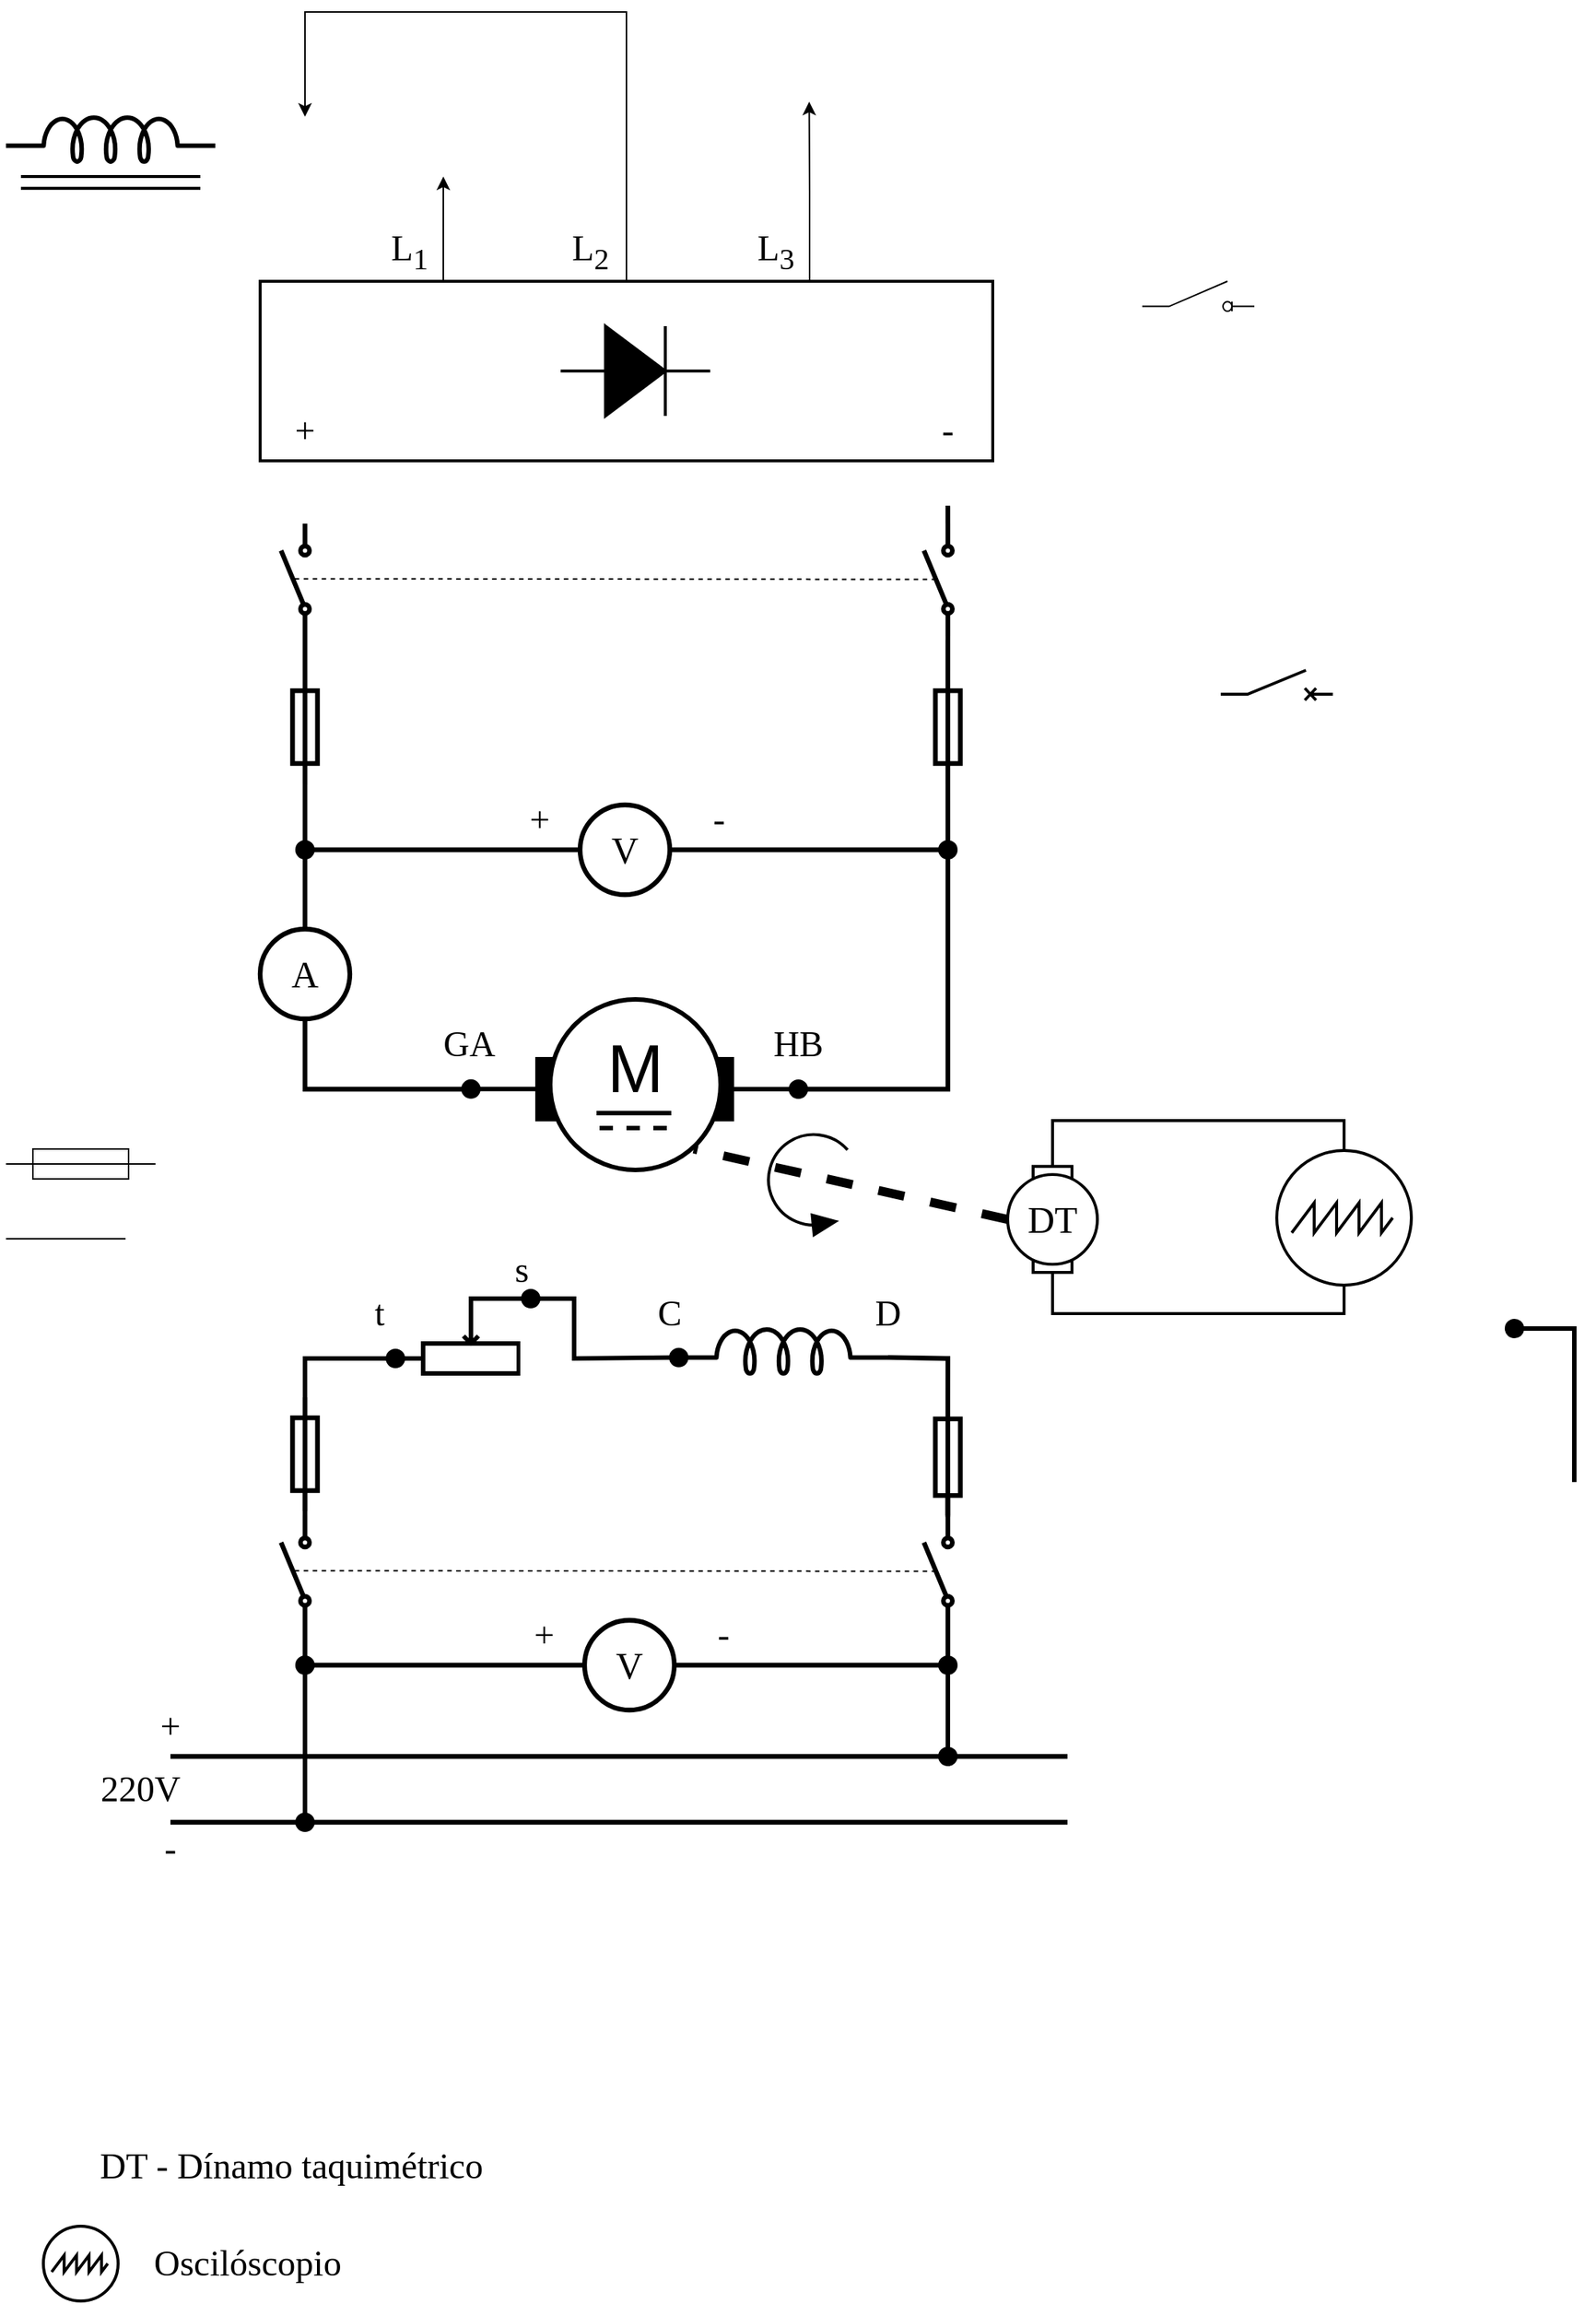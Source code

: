 <mxfile version="27.0.9" pages="3">
  <diagram name="Pagina-1" id="-Pm1FYPKtppSKypxif_y">
    <mxGraphModel dx="2017" dy="1241" grid="1" gridSize="10" guides="1" tooltips="1" connect="1" arrows="1" fold="1" page="1" pageScale="1" pageWidth="1169" pageHeight="827" math="0" shadow="0">
      <root>
        <mxCell id="0" />
        <mxCell id="1" parent="0" />
        <mxCell id="SykbEjwjCQJG7czZ_sC8-239" style="edgeStyle=orthogonalEdgeStyle;rounded=0;orthogonalLoop=1;jettySize=auto;html=1;exitX=0.5;exitY=0;exitDx=0;exitDy=0;" edge="1" parent="1" source="SykbEjwjCQJG7czZ_sC8-236">
          <mxGeometry relative="1" as="geometry">
            <mxPoint x="250" y="90" as="targetPoint" />
            <Array as="points">
              <mxPoint x="465" y="20" />
            </Array>
          </mxGeometry>
        </mxCell>
        <mxCell id="SykbEjwjCQJG7czZ_sC8-240" style="edgeStyle=orthogonalEdgeStyle;rounded=0;orthogonalLoop=1;jettySize=auto;html=1;exitX=0.75;exitY=0;exitDx=0;exitDy=0;" edge="1" parent="1" source="SykbEjwjCQJG7czZ_sC8-236">
          <mxGeometry relative="1" as="geometry">
            <mxPoint x="587.235" y="80" as="targetPoint" />
          </mxGeometry>
        </mxCell>
        <mxCell id="SykbEjwjCQJG7czZ_sC8-241" style="edgeStyle=orthogonalEdgeStyle;rounded=0;orthogonalLoop=1;jettySize=auto;html=1;exitX=0.25;exitY=0;exitDx=0;exitDy=0;" edge="1" parent="1" source="SykbEjwjCQJG7czZ_sC8-236">
          <mxGeometry relative="1" as="geometry">
            <mxPoint x="342.529" y="130" as="targetPoint" />
          </mxGeometry>
        </mxCell>
        <mxCell id="SykbEjwjCQJG7czZ_sC8-236" value="" style="rounded=0;whiteSpace=wrap;html=1;strokeWidth=1.968;" vertex="1" parent="1">
          <mxGeometry x="220" y="200" width="490" height="120" as="geometry" />
        </mxCell>
        <mxCell id="SykbEjwjCQJG7czZ_sC8-1" value="" style="pointerEvents=1;fillColor=strokeColor;verticalLabelPosition=bottom;shadow=0;dashed=0;align=center;html=1;verticalAlign=top;shape=mxgraph.electrical.diodes.diode;direction=east;strokeWidth=1.968;" vertex="1" parent="1">
          <mxGeometry x="421" y="230" width="100" height="60" as="geometry" />
        </mxCell>
        <mxCell id="SykbEjwjCQJG7czZ_sC8-3" value="" style="pointerEvents=1;verticalLabelPosition=bottom;shadow=0;dashed=0;align=center;html=1;verticalAlign=top;shape=mxgraph.electrical.inductors.magnetic_core;direction=north;strokeWidth=1.968;" vertex="1" parent="1">
          <mxGeometry x="60" y="130" width="120" height="7.87" as="geometry" />
        </mxCell>
        <mxCell id="SykbEjwjCQJG7czZ_sC8-6" value="" style="pointerEvents=1;verticalLabelPosition=bottom;shadow=0;dashed=0;align=center;html=1;verticalAlign=top;shape=mxgraph.electrical.electro-mechanical.circuitBreaker2;elSwitchState=off;strokeWidth=1.968;" vertex="1" parent="1">
          <mxGeometry x="862.5" y="460" width="75" height="20" as="geometry" />
        </mxCell>
        <mxCell id="SykbEjwjCQJG7czZ_sC8-10" style="edgeStyle=orthogonalEdgeStyle;rounded=0;orthogonalLoop=1;jettySize=auto;html=1;exitX=1;exitY=0.645;exitDx=0;exitDy=0;exitPerimeter=0;startArrow=oval;startFill=1;startSize=10;endArrow=none;endFill=0;endSize=10;strokeWidth=3;entryX=1;entryY=0.8;entryDx=0;entryDy=0;" edge="1" parent="1">
          <mxGeometry relative="1" as="geometry">
            <mxPoint x="1098.97" y="1002.65" as="targetPoint" />
            <mxPoint x="1058.97" y="900.0" as="sourcePoint" />
            <Array as="points">
              <mxPoint x="1098.97" y="899.65" />
            </Array>
          </mxGeometry>
        </mxCell>
        <mxCell id="SykbEjwjCQJG7czZ_sC8-11" value="" style="pointerEvents=1;verticalLabelPosition=bottom;shadow=0;dashed=0;align=center;html=1;verticalAlign=top;shape=mxgraph.electrical.inductors.inductor_5;strokeWidth=3;container=0;" vertex="1" parent="1">
          <mxGeometry x="500" y="900" width="140" height="30" as="geometry" />
        </mxCell>
        <mxCell id="SykbEjwjCQJG7czZ_sC8-12" style="edgeStyle=orthogonalEdgeStyle;rounded=0;orthogonalLoop=1;jettySize=auto;html=1;exitX=0.5;exitY=1;exitDx=0;exitDy=0;exitPerimeter=0;endArrow=oval;endFill=1;strokeWidth=3;endSize=10;" edge="1" parent="1" source="SykbEjwjCQJG7czZ_sC8-13">
          <mxGeometry relative="1" as="geometry">
            <mxPoint x="401" y="880" as="targetPoint" />
            <Array as="points">
              <mxPoint x="361" y="880" />
            </Array>
          </mxGeometry>
        </mxCell>
        <mxCell id="SykbEjwjCQJG7czZ_sC8-13" value="" style="pointerEvents=1;verticalLabelPosition=bottom;shadow=0;dashed=0;align=center;html=1;verticalAlign=top;shape=mxgraph.electrical.resistors.potentiometer_1;strokeWidth=3;rotation=-180;container=0;movable=1;resizable=1;rotatable=1;deletable=1;editable=1;locked=0;connectable=1;" vertex="1" parent="1">
          <mxGeometry x="311" y="890" width="100" height="40" as="geometry" />
        </mxCell>
        <mxCell id="SykbEjwjCQJG7czZ_sC8-14" value="" style="rounded=0;whiteSpace=wrap;html=1;strokeWidth=3;strokeColor=#FFFFFF;container=0;movable=1;resizable=1;rotatable=1;deletable=1;editable=1;locked=0;connectable=1;" vertex="1" parent="1">
          <mxGeometry x="395.5" y="890" width="15.5" height="40" as="geometry" />
        </mxCell>
        <mxCell id="SykbEjwjCQJG7czZ_sC8-15" value="" style="endArrow=oval;html=1;strokeWidth=3;rounded=0;entryX=0;entryY=0.645;entryDx=0;entryDy=0;entryPerimeter=0;startArrow=none;startFill=0;endFill=1;endSize=10;" edge="1" parent="1" target="SykbEjwjCQJG7czZ_sC8-11">
          <mxGeometry width="50" height="50" relative="1" as="geometry">
            <mxPoint x="400" y="880" as="sourcePoint" />
            <mxPoint x="481.5" y="907" as="targetPoint" />
            <Array as="points">
              <mxPoint x="430" y="880" />
              <mxPoint x="430" y="920" />
            </Array>
          </mxGeometry>
        </mxCell>
        <mxCell id="SykbEjwjCQJG7czZ_sC8-17" value="&lt;font style=&quot;font-size: 24px&quot; face=&quot;Verdana&quot;&gt;t&lt;/font&gt;" style="text;html=1;strokeColor=none;fillColor=none;align=center;verticalAlign=middle;whiteSpace=wrap;rounded=0;dashed=1;container=0;" vertex="1" parent="1">
          <mxGeometry x="280" y="880" width="40" height="20" as="geometry" />
        </mxCell>
        <mxCell id="SykbEjwjCQJG7czZ_sC8-18" value="&lt;font style=&quot;font-size: 24px&quot; face=&quot;Verdana&quot;&gt;s&lt;/font&gt;" style="text;html=1;strokeColor=none;fillColor=none;align=center;verticalAlign=middle;whiteSpace=wrap;rounded=0;dashed=1;container=0;" vertex="1" parent="1">
          <mxGeometry x="375" y="851" width="40" height="20" as="geometry" />
        </mxCell>
        <mxCell id="SykbEjwjCQJG7czZ_sC8-19" value="&lt;font style=&quot;font-size: 24px&quot; face=&quot;Verdana&quot;&gt;C&lt;/font&gt;" style="text;html=1;strokeColor=none;fillColor=none;align=center;verticalAlign=middle;whiteSpace=wrap;rounded=0;dashed=1;container=0;" vertex="1" parent="1">
          <mxGeometry x="474" y="880" width="40" height="20" as="geometry" />
        </mxCell>
        <mxCell id="SykbEjwjCQJG7czZ_sC8-20" value="&lt;font style=&quot;font-size: 24px&quot; face=&quot;Verdana&quot;&gt;D&lt;/font&gt;" style="text;html=1;strokeColor=none;fillColor=none;align=center;verticalAlign=middle;whiteSpace=wrap;rounded=0;dashed=1;container=0;" vertex="1" parent="1">
          <mxGeometry x="620" y="880" width="40" height="20" as="geometry" />
        </mxCell>
        <mxCell id="SykbEjwjCQJG7czZ_sC8-23" value="" style="rounded=0;whiteSpace=wrap;html=1;strokeColor=#000000;strokeWidth=3;fillColor=#000000;container=0;movable=1;resizable=1;rotatable=1;deletable=1;editable=1;locked=0;connectable=1;" vertex="1" parent="1">
          <mxGeometry x="405.5" y="720" width="130" height="40" as="geometry" />
        </mxCell>
        <mxCell id="SykbEjwjCQJG7czZ_sC8-24" value="" style="ellipse;whiteSpace=wrap;html=1;aspect=fixed;strokeColor=#000000;strokeWidth=3;fillColor=#FFFFFF;container=0;movable=0;resizable=0;rotatable=0;deletable=0;editable=0;locked=1;connectable=0;" vertex="1" parent="1">
          <mxGeometry x="414" y="680" width="114" height="114" as="geometry" />
        </mxCell>
        <mxCell id="SykbEjwjCQJG7czZ_sC8-25" value="&lt;font style=&quot;font-size: 45px&quot;&gt;M&lt;/font&gt;" style="text;html=1;strokeColor=none;fillColor=none;align=center;verticalAlign=middle;whiteSpace=wrap;rounded=0;container=0;movable=0;resizable=0;rotatable=0;deletable=0;editable=0;locked=1;connectable=0;" vertex="1" parent="1">
          <mxGeometry x="451" y="716" width="40" height="20" as="geometry" />
        </mxCell>
        <mxCell id="SykbEjwjCQJG7czZ_sC8-26" value="&lt;font style=&quot;font-size: 24px&quot; face=&quot;Verdana&quot;&gt;GA&lt;/font&gt;" style="text;html=1;strokeColor=none;fillColor=none;align=center;verticalAlign=middle;whiteSpace=wrap;rounded=0;dashed=1;container=0;" vertex="1" parent="1">
          <mxGeometry x="340" y="700" width="40" height="20" as="geometry" />
        </mxCell>
        <mxCell id="SykbEjwjCQJG7czZ_sC8-27" value="&lt;font style=&quot;font-size: 24px&quot; face=&quot;Verdana&quot;&gt;HB&lt;/font&gt;" style="text;html=1;strokeColor=none;fillColor=none;align=center;verticalAlign=middle;whiteSpace=wrap;rounded=0;dashed=1;container=0;" vertex="1" parent="1">
          <mxGeometry x="560" y="700" width="40" height="20" as="geometry" />
        </mxCell>
        <mxCell id="SykbEjwjCQJG7czZ_sC8-28" value="&lt;font face=&quot;Verdana&quot;&gt;&lt;span style=&quot;font-size: 25px;&quot;&gt;A&lt;/span&gt;&lt;/font&gt;" style="ellipse;whiteSpace=wrap;html=1;aspect=fixed;fontFamily=Times New Roman;strokeWidth=3.15;container=0;" vertex="1" parent="1">
          <mxGeometry x="220" y="633" width="60" height="60" as="geometry" />
        </mxCell>
        <mxCell id="SykbEjwjCQJG7czZ_sC8-30" value="" style="endArrow=none;dashed=1;html=1;strokeWidth=3;movable=0;resizable=0;rotatable=0;deletable=0;editable=0;locked=1;connectable=0;" edge="1" parent="1">
          <mxGeometry width="50" height="50" relative="1" as="geometry">
            <mxPoint x="447" y="766" as="sourcePoint" />
            <mxPoint x="497" y="766" as="targetPoint" />
          </mxGeometry>
        </mxCell>
        <mxCell id="SykbEjwjCQJG7czZ_sC8-31" value="" style="endArrow=none;html=1;strokeWidth=3;movable=0;resizable=0;rotatable=0;deletable=0;editable=0;locked=1;connectable=0;" edge="1" parent="1">
          <mxGeometry width="50" height="50" relative="1" as="geometry">
            <mxPoint x="445" y="756" as="sourcePoint" />
            <mxPoint x="495" y="756" as="targetPoint" />
          </mxGeometry>
        </mxCell>
        <mxCell id="SykbEjwjCQJG7czZ_sC8-181" style="edgeStyle=orthogonalEdgeStyle;rounded=0;orthogonalLoop=1;jettySize=auto;html=1;exitX=0.5;exitY=0;exitDx=0;exitDy=0;exitPerimeter=0;entryX=0;entryY=0.5;entryDx=0;entryDy=0;endArrow=none;startFill=0;strokeWidth=1.968;" edge="1" parent="1" source="SykbEjwjCQJG7czZ_sC8-32" target="SykbEjwjCQJG7czZ_sC8-170">
          <mxGeometry relative="1" as="geometry" />
        </mxCell>
        <mxCell id="SykbEjwjCQJG7czZ_sC8-182" style="edgeStyle=orthogonalEdgeStyle;rounded=0;orthogonalLoop=1;jettySize=auto;html=1;exitX=0.5;exitY=1;exitDx=0;exitDy=0;exitPerimeter=0;entryX=1;entryY=0.5;entryDx=0;entryDy=0;endArrow=none;startFill=0;strokeWidth=1.968;" edge="1" parent="1" source="SykbEjwjCQJG7czZ_sC8-32" target="SykbEjwjCQJG7czZ_sC8-170">
          <mxGeometry relative="1" as="geometry">
            <Array as="points">
              <mxPoint x="945" y="890" />
              <mxPoint x="750" y="890" />
            </Array>
          </mxGeometry>
        </mxCell>
        <mxCell id="SykbEjwjCQJG7czZ_sC8-32" value="" style="perimeter=ellipsePerimeter;verticalLabelPosition=bottom;shadow=0;dashed=0;align=center;html=1;verticalAlign=top;shape=mxgraph.electrical.instruments.oscilloscope;strokeWidth=1.968;" vertex="1" parent="1">
          <mxGeometry x="900" y="781" width="90" height="90" as="geometry" />
        </mxCell>
        <mxCell id="SykbEjwjCQJG7czZ_sC8-123" style="edgeStyle=orthogonalEdgeStyle;rounded=0;orthogonalLoop=1;jettySize=auto;html=1;endArrow=oval;endFill=1;strokeWidth=3;endSize=10;exitX=0;exitY=0.5;exitDx=0;exitDy=0;exitPerimeter=0;" edge="1" parent="1" source="SykbEjwjCQJG7czZ_sC8-159">
          <mxGeometry relative="1" as="geometry">
            <mxPoint x="310.5" y="920" as="targetPoint" />
            <Array as="points">
              <mxPoint x="250" y="920" />
            </Array>
            <mxPoint x="250" y="940" as="sourcePoint" />
          </mxGeometry>
        </mxCell>
        <mxCell id="SykbEjwjCQJG7czZ_sC8-129" style="edgeStyle=orthogonalEdgeStyle;rounded=0;orthogonalLoop=1;jettySize=auto;html=1;endArrow=oval;endFill=1;strokeWidth=3;endSize=10;exitX=1;exitY=0.5;exitDx=0;exitDy=0;" edge="1" parent="1" source="SykbEjwjCQJG7czZ_sC8-23">
          <mxGeometry relative="1" as="geometry">
            <mxPoint x="580" y="740" as="targetPoint" />
            <Array as="points" />
            <mxPoint x="550" y="740.14" as="sourcePoint" />
          </mxGeometry>
        </mxCell>
        <mxCell id="SykbEjwjCQJG7czZ_sC8-130" style="edgeStyle=orthogonalEdgeStyle;rounded=0;orthogonalLoop=1;jettySize=auto;html=1;endArrow=oval;endFill=1;strokeWidth=3;endSize=10;exitX=1;exitY=0.5;exitDx=0;exitDy=0;" edge="1" parent="1">
          <mxGeometry relative="1" as="geometry">
            <mxPoint x="361" y="739.91" as="targetPoint" />
            <Array as="points" />
            <mxPoint x="405" y="739.91" as="sourcePoint" />
          </mxGeometry>
        </mxCell>
        <mxCell id="SykbEjwjCQJG7czZ_sC8-131" value="" style="endArrow=none;html=1;rounded=0;entryX=0.5;entryY=1;entryDx=0;entryDy=0;strokeWidth=3.15;" edge="1" parent="1" target="SykbEjwjCQJG7czZ_sC8-28">
          <mxGeometry width="50" height="50" relative="1" as="geometry">
            <mxPoint x="360" y="740" as="sourcePoint" />
            <mxPoint x="640" y="910" as="targetPoint" />
            <Array as="points">
              <mxPoint x="250" y="740" />
            </Array>
          </mxGeometry>
        </mxCell>
        <mxCell id="SykbEjwjCQJG7czZ_sC8-134" value="" style="endArrow=oval;html=1;rounded=0;strokeWidth=3.15;endFill=1;endSize=9.842;" edge="1" parent="1">
          <mxGeometry width="50" height="50" relative="1" as="geometry">
            <mxPoint x="580" y="740" as="sourcePoint" />
            <mxPoint x="680" y="580" as="targetPoint" />
            <Array as="points">
              <mxPoint x="680" y="740" />
            </Array>
          </mxGeometry>
        </mxCell>
        <mxCell id="SykbEjwjCQJG7czZ_sC8-136" value="" style="html=1;shape=mxgraph.electrical.electro-mechanical.switchDisconnector;aspect=fixed;elSwitchState=off;" vertex="1" parent="1">
          <mxGeometry x="810" y="200" width="75" height="20" as="geometry" />
        </mxCell>
        <mxCell id="SykbEjwjCQJG7czZ_sC8-144" style="edgeStyle=orthogonalEdgeStyle;rounded=0;orthogonalLoop=1;jettySize=auto;html=1;exitX=0;exitY=0.8;exitDx=0;exitDy=0;entryX=0;entryY=0.5;entryDx=0;entryDy=0;endArrow=none;startFill=0;strokeWidth=3.15;" edge="1" parent="1" source="SykbEjwjCQJG7czZ_sC8-137" target="SykbEjwjCQJG7czZ_sC8-143">
          <mxGeometry relative="1" as="geometry" />
        </mxCell>
        <mxCell id="SykbEjwjCQJG7czZ_sC8-137" value="" style="html=1;shape=mxgraph.electrical.electro-mechanical.singleSwitch;aspect=fixed;elSwitchState=off;strokeWidth=3.15;direction=north;" vertex="1" parent="1">
          <mxGeometry x="234" y="1025" width="20" height="75" as="geometry" />
        </mxCell>
        <mxCell id="SykbEjwjCQJG7czZ_sC8-145" style="edgeStyle=orthogonalEdgeStyle;rounded=0;orthogonalLoop=1;jettySize=auto;html=1;exitX=0;exitY=0.8;exitDx=0;exitDy=0;entryX=1;entryY=0.5;entryDx=0;entryDy=0;endArrow=none;startFill=0;strokeWidth=3.15;" edge="1" parent="1" source="SykbEjwjCQJG7czZ_sC8-139" target="SykbEjwjCQJG7czZ_sC8-143">
          <mxGeometry relative="1" as="geometry" />
        </mxCell>
        <mxCell id="SykbEjwjCQJG7czZ_sC8-139" value="" style="html=1;shape=mxgraph.electrical.electro-mechanical.singleSwitch;aspect=fixed;elSwitchState=off;strokeWidth=3.15;direction=north;" vertex="1" parent="1">
          <mxGeometry x="664" y="1025" width="20" height="75" as="geometry" />
        </mxCell>
        <mxCell id="SykbEjwjCQJG7czZ_sC8-143" value="&lt;font face=&quot;Verdana&quot;&gt;&lt;span style=&quot;font-size: 25px;&quot;&gt;V&lt;/span&gt;&lt;/font&gt;" style="ellipse;whiteSpace=wrap;html=1;aspect=fixed;fontFamily=Times New Roman;strokeWidth=3.15;container=0;" vertex="1" parent="1">
          <mxGeometry x="437" y="1095" width="60" height="60" as="geometry" />
        </mxCell>
        <mxCell id="SykbEjwjCQJG7czZ_sC8-146" value="&lt;font style=&quot;font-size: 24px&quot; face=&quot;Verdana&quot;&gt;+&lt;/font&gt;" style="text;html=1;strokeColor=none;fillColor=none;align=center;verticalAlign=middle;whiteSpace=wrap;rounded=0;dashed=1;container=0;" vertex="1" parent="1">
          <mxGeometry x="390" y="1095" width="40" height="20" as="geometry" />
        </mxCell>
        <mxCell id="SykbEjwjCQJG7czZ_sC8-147" value="&lt;font style=&quot;font-size: 24px&quot; face=&quot;Verdana&quot;&gt;-&lt;/font&gt;" style="text;html=1;strokeColor=none;fillColor=none;align=center;verticalAlign=middle;whiteSpace=wrap;rounded=0;dashed=1;container=0;" vertex="1" parent="1">
          <mxGeometry x="510" y="1095" width="40" height="20" as="geometry" />
        </mxCell>
        <mxCell id="SykbEjwjCQJG7czZ_sC8-148" style="edgeStyle=orthogonalEdgeStyle;rounded=0;orthogonalLoop=1;jettySize=auto;html=1;exitX=1;exitY=0.645;exitDx=0;exitDy=0;exitPerimeter=0;startArrow=oval;startFill=1;startSize=10;endArrow=oval;endFill=1;endSize=10;strokeWidth=3;" edge="1" parent="1">
          <mxGeometry relative="1" as="geometry">
            <mxPoint x="250" y="1230" as="targetPoint" />
            <mxPoint x="250" y="1125" as="sourcePoint" />
            <Array as="points">
              <mxPoint x="250" y="1186" />
            </Array>
          </mxGeometry>
        </mxCell>
        <mxCell id="SykbEjwjCQJG7czZ_sC8-149" style="edgeStyle=orthogonalEdgeStyle;rounded=0;orthogonalLoop=1;jettySize=auto;html=1;exitX=1;exitY=0.645;exitDx=0;exitDy=0;exitPerimeter=0;startArrow=oval;startFill=1;startSize=10;endArrow=oval;endFill=1;endSize=10;strokeWidth=3;" edge="1" parent="1">
          <mxGeometry relative="1" as="geometry">
            <mxPoint x="680" y="1186" as="targetPoint" />
            <mxPoint x="680" y="1125" as="sourcePoint" />
            <Array as="points">
              <mxPoint x="680" y="1186" />
            </Array>
          </mxGeometry>
        </mxCell>
        <mxCell id="SykbEjwjCQJG7czZ_sC8-150" value="" style="endArrow=none;html=1;strokeWidth=3.15;rounded=0;" edge="1" parent="1">
          <mxGeometry width="100" relative="1" as="geometry">
            <mxPoint x="160" y="1186" as="sourcePoint" />
            <mxPoint x="760" y="1186" as="targetPoint" />
          </mxGeometry>
        </mxCell>
        <mxCell id="SykbEjwjCQJG7czZ_sC8-151" value="" style="endArrow=none;html=1;strokeWidth=3.15;rounded=0;" edge="1" parent="1">
          <mxGeometry width="100" relative="1" as="geometry">
            <mxPoint x="160" y="1230" as="sourcePoint" />
            <mxPoint x="760" y="1230" as="targetPoint" />
          </mxGeometry>
        </mxCell>
        <mxCell id="SykbEjwjCQJG7czZ_sC8-152" value="&lt;font style=&quot;font-size: 24px&quot; face=&quot;Verdana&quot;&gt;+&lt;/font&gt;" style="text;html=1;strokeColor=none;fillColor=none;align=center;verticalAlign=middle;whiteSpace=wrap;rounded=0;dashed=1;container=0;" vertex="1" parent="1">
          <mxGeometry x="140" y="1156" width="40" height="20" as="geometry" />
        </mxCell>
        <mxCell id="SykbEjwjCQJG7czZ_sC8-153" value="&lt;font style=&quot;font-size: 24px&quot; face=&quot;Verdana&quot;&gt;-&lt;/font&gt;" style="text;html=1;strokeColor=none;fillColor=none;align=center;verticalAlign=middle;whiteSpace=wrap;rounded=0;dashed=1;container=0;" vertex="1" parent="1">
          <mxGeometry x="140" y="1238" width="40" height="20" as="geometry" />
        </mxCell>
        <mxCell id="SykbEjwjCQJG7czZ_sC8-154" value="&lt;font style=&quot;font-size: 24px&quot; face=&quot;Verdana&quot;&gt;220V&lt;/font&gt;" style="text;html=1;strokeColor=none;fillColor=none;align=center;verticalAlign=middle;whiteSpace=wrap;rounded=0;dashed=1;container=0;" vertex="1" parent="1">
          <mxGeometry x="120" y="1198" width="40" height="20" as="geometry" />
        </mxCell>
        <mxCell id="SykbEjwjCQJG7czZ_sC8-156" value="" style="endArrow=none;dashed=1;html=1;rounded=0;entryX=0.503;entryY=0.333;entryDx=0;entryDy=0;entryPerimeter=0;exitX=0.509;exitY=0.458;exitDx=0;exitDy=0;exitPerimeter=0;" edge="1" parent="1" source="SykbEjwjCQJG7czZ_sC8-137" target="SykbEjwjCQJG7czZ_sC8-139">
          <mxGeometry width="50" height="50" relative="1" as="geometry">
            <mxPoint x="250" y="1062" as="sourcePoint" />
            <mxPoint x="310" y="1065" as="targetPoint" />
          </mxGeometry>
        </mxCell>
        <mxCell id="SykbEjwjCQJG7czZ_sC8-168" style="edgeStyle=orthogonalEdgeStyle;rounded=0;orthogonalLoop=1;jettySize=auto;html=1;exitX=1;exitY=0.5;exitDx=0;exitDy=0;exitPerimeter=0;entryX=1;entryY=0.8;entryDx=0;entryDy=0;endArrow=none;startFill=0;strokeWidth=3.15;" edge="1" parent="1" target="SykbEjwjCQJG7czZ_sC8-137">
          <mxGeometry relative="1" as="geometry">
            <mxPoint x="250.005" y="1000" as="sourcePoint" />
          </mxGeometry>
        </mxCell>
        <mxCell id="SykbEjwjCQJG7czZ_sC8-159" value="" style="pointerEvents=1;verticalLabelPosition=bottom;shadow=0;dashed=0;align=center;html=1;verticalAlign=top;shape=mxgraph.electrical.miscellaneous.fuse_2;direction=south;strokeWidth=3.15;" vertex="1" parent="1">
          <mxGeometry x="241.67" y="946" width="16.67" height="76" as="geometry" />
        </mxCell>
        <mxCell id="SykbEjwjCQJG7czZ_sC8-160" value="" style="endArrow=none;html=1;rounded=0;" edge="1" parent="1">
          <mxGeometry width="50" height="50" relative="1" as="geometry">
            <mxPoint x="50" y="840" as="sourcePoint" />
            <mxPoint x="130" y="840" as="targetPoint" />
          </mxGeometry>
        </mxCell>
        <mxCell id="SykbEjwjCQJG7czZ_sC8-162" value="" style="pointerEvents=1;verticalLabelPosition=bottom;shadow=0;dashed=0;align=center;html=1;verticalAlign=top;shape=mxgraph.electrical.miscellaneous.fuse_2;" vertex="1" parent="1">
          <mxGeometry x="50" y="780" width="100" height="20" as="geometry" />
        </mxCell>
        <mxCell id="SykbEjwjCQJG7czZ_sC8-166" style="edgeStyle=orthogonalEdgeStyle;rounded=0;orthogonalLoop=1;jettySize=auto;html=1;exitX=1;exitY=0.5;exitDx=0;exitDy=0;exitPerimeter=0;entryX=1;entryY=0.8;entryDx=0;entryDy=0;endArrow=none;startFill=0;strokeWidth=3.15;" edge="1" parent="1" target="SykbEjwjCQJG7czZ_sC8-139">
          <mxGeometry relative="1" as="geometry">
            <mxPoint x="679.97" y="1012.997" as="sourcePoint" />
          </mxGeometry>
        </mxCell>
        <mxCell id="SykbEjwjCQJG7czZ_sC8-167" style="edgeStyle=orthogonalEdgeStyle;rounded=0;orthogonalLoop=1;jettySize=auto;html=1;exitX=1;exitY=0.5;exitDx=0;exitDy=0;exitPerimeter=0;entryX=1;entryY=0.8;entryDx=0;entryDy=0;endArrow=none;startFill=0;strokeWidth=3.15;" edge="1" parent="1" target="SykbEjwjCQJG7czZ_sC8-139">
          <mxGeometry relative="1" as="geometry">
            <mxPoint x="679.97" y="1000.997" as="sourcePoint" />
          </mxGeometry>
        </mxCell>
        <mxCell id="SykbEjwjCQJG7czZ_sC8-163" value="" style="pointerEvents=1;verticalLabelPosition=bottom;shadow=0;dashed=0;align=center;html=1;verticalAlign=top;shape=mxgraph.electrical.miscellaneous.fuse_2;direction=south;strokeWidth=3.15;" vertex="1" parent="1">
          <mxGeometry x="671.62" y="946" width="16.7" height="80" as="geometry" />
        </mxCell>
        <mxCell id="SykbEjwjCQJG7czZ_sC8-165" style="edgeStyle=orthogonalEdgeStyle;rounded=0;orthogonalLoop=1;jettySize=auto;html=1;exitX=0;exitY=0.5;exitDx=0;exitDy=0;exitPerimeter=0;entryX=1;entryY=0.645;entryDx=0;entryDy=0;entryPerimeter=0;endArrow=none;startFill=0;strokeWidth=3.15;" edge="1" parent="1" source="SykbEjwjCQJG7czZ_sC8-163" target="SykbEjwjCQJG7czZ_sC8-11">
          <mxGeometry relative="1" as="geometry">
            <Array as="points">
              <mxPoint x="679" y="920" />
              <mxPoint x="652" y="920" />
            </Array>
          </mxGeometry>
        </mxCell>
        <mxCell id="SykbEjwjCQJG7czZ_sC8-179" value="" style="verticalLabelPosition=bottom;shadow=0;dashed=0;align=center;html=1;verticalAlign=top;shape=mxgraph.electrical.rot_mech.verticalLabelPosition=bottom;shadow=0;dashed=0;align=center;fillColor=strokeColor;html=1;verticalAlign=top;strokeWidth=1.968;shape=mxgraph.electrical.rot_mech.rotation;rotation=105;" vertex="1" parent="1">
          <mxGeometry x="550" y="773" width="69" height="54" as="geometry" />
        </mxCell>
        <mxCell id="SykbEjwjCQJG7czZ_sC8-195" value="" style="html=1;shape=mxgraph.electrical.electro-mechanical.singleSwitch;aspect=fixed;elSwitchState=off;strokeWidth=3.15;direction=north;" vertex="1" parent="1">
          <mxGeometry x="234" y="362" width="20" height="75" as="geometry" />
        </mxCell>
        <mxCell id="SykbEjwjCQJG7czZ_sC8-197" value="" style="html=1;shape=mxgraph.electrical.electro-mechanical.singleSwitch;aspect=fixed;elSwitchState=off;strokeWidth=3.15;direction=north;" vertex="1" parent="1">
          <mxGeometry x="664" y="362" width="20" height="75" as="geometry" />
        </mxCell>
        <mxCell id="SykbEjwjCQJG7czZ_sC8-233" style="edgeStyle=orthogonalEdgeStyle;rounded=0;orthogonalLoop=1;jettySize=auto;html=1;exitX=0;exitY=0.5;exitDx=0;exitDy=0;endArrow=oval;endFill=1;endSize=9.842;strokeWidth=3.15;" edge="1" parent="1" source="SykbEjwjCQJG7czZ_sC8-198">
          <mxGeometry relative="1" as="geometry">
            <mxPoint x="250" y="580" as="targetPoint" />
          </mxGeometry>
        </mxCell>
        <mxCell id="SykbEjwjCQJG7czZ_sC8-198" value="&lt;font face=&quot;Verdana&quot;&gt;&lt;span style=&quot;font-size: 25px;&quot;&gt;V&lt;/span&gt;&lt;/font&gt;" style="ellipse;whiteSpace=wrap;html=1;aspect=fixed;fontFamily=Times New Roman;strokeWidth=3.15;container=0;" vertex="1" parent="1">
          <mxGeometry x="434" y="550" width="60" height="60" as="geometry" />
        </mxCell>
        <mxCell id="SykbEjwjCQJG7czZ_sC8-199" value="&lt;font style=&quot;font-size: 24px&quot; face=&quot;Verdana&quot;&gt;+&lt;/font&gt;" style="text;html=1;strokeColor=none;fillColor=none;align=center;verticalAlign=middle;whiteSpace=wrap;rounded=0;dashed=1;container=0;" vertex="1" parent="1">
          <mxGeometry x="387" y="550" width="40" height="20" as="geometry" />
        </mxCell>
        <mxCell id="SykbEjwjCQJG7czZ_sC8-200" value="&lt;font style=&quot;font-size: 24px&quot; face=&quot;Verdana&quot;&gt;-&lt;/font&gt;" style="text;html=1;strokeColor=none;fillColor=none;align=center;verticalAlign=middle;whiteSpace=wrap;rounded=0;dashed=1;container=0;" vertex="1" parent="1">
          <mxGeometry x="507" y="550" width="40" height="20" as="geometry" />
        </mxCell>
        <mxCell id="SykbEjwjCQJG7czZ_sC8-203" value="" style="endArrow=none;dashed=1;html=1;rounded=0;entryX=0.503;entryY=0.333;entryDx=0;entryDy=0;entryPerimeter=0;exitX=0.509;exitY=0.458;exitDx=0;exitDy=0;exitPerimeter=0;" edge="1" source="SykbEjwjCQJG7czZ_sC8-195" target="SykbEjwjCQJG7czZ_sC8-197" parent="1">
          <mxGeometry width="50" height="50" relative="1" as="geometry">
            <mxPoint x="250" y="399" as="sourcePoint" />
            <mxPoint x="310" y="402" as="targetPoint" />
          </mxGeometry>
        </mxCell>
        <mxCell id="SykbEjwjCQJG7czZ_sC8-206" style="edgeStyle=orthogonalEdgeStyle;rounded=0;orthogonalLoop=1;jettySize=auto;html=1;exitX=1;exitY=0.5;exitDx=0;exitDy=0;exitPerimeter=0;entryX=1;entryY=0.8;entryDx=0;entryDy=0;endArrow=none;startFill=0;strokeWidth=3.15;" edge="1" target="SykbEjwjCQJG7czZ_sC8-197" parent="1">
          <mxGeometry relative="1" as="geometry">
            <mxPoint x="679.97" y="349.997" as="sourcePoint" />
          </mxGeometry>
        </mxCell>
        <mxCell id="SykbEjwjCQJG7czZ_sC8-214" value="" style="perimeter=ellipsePerimeter;verticalLabelPosition=bottom;shadow=0;dashed=0;align=center;html=1;verticalAlign=top;shape=mxgraph.electrical.instruments.oscilloscope;strokeWidth=1.968;" vertex="1" parent="1">
          <mxGeometry x="70" y="1500" width="60" height="50" as="geometry" />
        </mxCell>
        <mxCell id="SykbEjwjCQJG7czZ_sC8-176" value="" style="endArrow=none;dashed=1;html=1;rounded=0;entryX=0;entryY=0.5;entryDx=0;entryDy=0;strokeWidth=5.905;exitX=0;exitY=0.5;exitDx=0;exitDy=0;" edge="1" parent="1" source="SykbEjwjCQJG7czZ_sC8-169">
          <mxGeometry width="50" height="50" relative="1" as="geometry">
            <mxPoint x="700" y="650" as="sourcePoint" />
            <mxPoint x="510" y="780" as="targetPoint" />
          </mxGeometry>
        </mxCell>
        <mxCell id="SykbEjwjCQJG7czZ_sC8-216" value="" style="group" vertex="1" connectable="0" parent="1">
          <mxGeometry x="719.99" y="791.63" width="60" height="70.866" as="geometry" />
        </mxCell>
        <mxCell id="SykbEjwjCQJG7czZ_sC8-170" value="" style="rounded=0;whiteSpace=wrap;html=1;direction=south;strokeWidth=1.968;" vertex="1" parent="SykbEjwjCQJG7czZ_sC8-216">
          <mxGeometry x="17.01" width="25.984" height="70.866" as="geometry" />
        </mxCell>
        <mxCell id="SykbEjwjCQJG7czZ_sC8-169" value="&lt;font face=&quot;Verdana&quot;&gt;&lt;span style=&quot;font-size: 25px;&quot;&gt;DT&lt;/span&gt;&lt;/font&gt;" style="ellipse;whiteSpace=wrap;html=1;aspect=fixed;fontFamily=Times New Roman;strokeWidth=1.968;container=0;" vertex="1" parent="SykbEjwjCQJG7czZ_sC8-216">
          <mxGeometry y="5.43" width="60" height="60" as="geometry" />
        </mxCell>
        <mxCell id="SykbEjwjCQJG7czZ_sC8-226" value="&lt;font style=&quot;font-size: 24px&quot; face=&quot;Verdana&quot;&gt;DT - Dínamo taquimétrico&lt;/font&gt;" style="text;html=1;strokeColor=none;fillColor=none;align=center;verticalAlign=middle;whiteSpace=wrap;rounded=0;dashed=1;container=0;" vertex="1" parent="1">
          <mxGeometry x="46" y="1440" width="390" height="40.43" as="geometry" />
        </mxCell>
        <mxCell id="SykbEjwjCQJG7czZ_sC8-227" value="&lt;font style=&quot;font-size: 24px&quot; face=&quot;Verdana&quot;&gt;Oscilóscopio&lt;/font&gt;" style="text;html=1;strokeColor=none;fillColor=none;align=left;verticalAlign=middle;whiteSpace=wrap;rounded=0;dashed=1;container=0;" vertex="1" parent="1">
          <mxGeometry x="147" y="1504.79" width="213" height="40.43" as="geometry" />
        </mxCell>
        <mxCell id="SykbEjwjCQJG7czZ_sC8-229" value="" style="pointerEvents=1;verticalLabelPosition=bottom;shadow=0;dashed=0;align=center;html=1;verticalAlign=top;shape=mxgraph.electrical.miscellaneous.fuse_2;direction=south;strokeWidth=3.15;" vertex="1" parent="1">
          <mxGeometry x="241.67" y="460" width="16.67" height="76" as="geometry" />
        </mxCell>
        <mxCell id="SykbEjwjCQJG7czZ_sC8-230" style="edgeStyle=orthogonalEdgeStyle;rounded=0;orthogonalLoop=1;jettySize=auto;html=1;entryX=1;entryY=0.5;entryDx=0;entryDy=0;entryPerimeter=0;strokeWidth=3.15;endArrow=none;startFill=0;" edge="1" parent="1" source="SykbEjwjCQJG7czZ_sC8-28" target="SykbEjwjCQJG7czZ_sC8-229">
          <mxGeometry relative="1" as="geometry" />
        </mxCell>
        <mxCell id="SykbEjwjCQJG7czZ_sC8-231" value="" style="pointerEvents=1;verticalLabelPosition=bottom;shadow=0;dashed=0;align=center;html=1;verticalAlign=top;shape=mxgraph.electrical.miscellaneous.fuse_2;direction=south;strokeWidth=3.15;" vertex="1" parent="1">
          <mxGeometry x="671.65" y="460" width="16.67" height="76" as="geometry" />
        </mxCell>
        <mxCell id="SykbEjwjCQJG7czZ_sC8-232" style="edgeStyle=orthogonalEdgeStyle;rounded=0;orthogonalLoop=1;jettySize=auto;html=1;exitX=1;exitY=0.5;exitDx=0;exitDy=0;entryX=1;entryY=0.5;entryDx=0;entryDy=0;entryPerimeter=0;endArrow=none;startFill=0;strokeWidth=3.15;" edge="1" parent="1" source="SykbEjwjCQJG7czZ_sC8-198" target="SykbEjwjCQJG7czZ_sC8-231">
          <mxGeometry relative="1" as="geometry" />
        </mxCell>
        <mxCell id="SykbEjwjCQJG7czZ_sC8-234" style="edgeStyle=orthogonalEdgeStyle;rounded=0;orthogonalLoop=1;jettySize=auto;html=1;exitX=0;exitY=0.8;exitDx=0;exitDy=0;entryX=0;entryY=0.5;entryDx=0;entryDy=0;entryPerimeter=0;endArrow=none;startFill=0;strokeWidth=3.15;" edge="1" parent="1" source="SykbEjwjCQJG7czZ_sC8-195" target="SykbEjwjCQJG7czZ_sC8-229">
          <mxGeometry relative="1" as="geometry" />
        </mxCell>
        <mxCell id="SykbEjwjCQJG7czZ_sC8-235" style="edgeStyle=orthogonalEdgeStyle;rounded=0;orthogonalLoop=1;jettySize=auto;html=1;exitX=0;exitY=0.8;exitDx=0;exitDy=0;entryX=0;entryY=0.5;entryDx=0;entryDy=0;entryPerimeter=0;endArrow=none;startFill=0;strokeWidth=3.15;" edge="1" parent="1" source="SykbEjwjCQJG7czZ_sC8-197" target="SykbEjwjCQJG7czZ_sC8-231">
          <mxGeometry relative="1" as="geometry" />
        </mxCell>
        <mxCell id="SykbEjwjCQJG7czZ_sC8-237" value="&lt;font style=&quot;font-size: 24px&quot; face=&quot;Verdana&quot;&gt;+&lt;/font&gt;" style="text;html=1;strokeColor=none;fillColor=none;align=center;verticalAlign=middle;whiteSpace=wrap;rounded=0;dashed=1;container=0;" vertex="1" parent="1">
          <mxGeometry x="230" y="290" width="40" height="20" as="geometry" />
        </mxCell>
        <mxCell id="SykbEjwjCQJG7czZ_sC8-238" value="&lt;font style=&quot;font-size: 24px&quot; face=&quot;Verdana&quot;&gt;-&lt;/font&gt;" style="text;html=1;strokeColor=none;fillColor=none;align=center;verticalAlign=middle;whiteSpace=wrap;rounded=0;dashed=1;container=0;" vertex="1" parent="1">
          <mxGeometry x="659.97" y="290" width="40" height="20" as="geometry" />
        </mxCell>
        <mxCell id="SykbEjwjCQJG7czZ_sC8-242" value="&lt;font style=&quot;font-size: 24px&quot; face=&quot;Verdana&quot;&gt;L&lt;sub&gt;1&lt;/sub&gt;&lt;/font&gt;" style="text;html=1;strokeColor=none;fillColor=none;align=center;verticalAlign=middle;whiteSpace=wrap;rounded=0;dashed=1;container=0;" vertex="1" parent="1">
          <mxGeometry x="300" y="170" width="40" height="20" as="geometry" />
        </mxCell>
        <mxCell id="SykbEjwjCQJG7czZ_sC8-243" value="&lt;font style=&quot;font-size: 24px&quot; face=&quot;Verdana&quot;&gt;L&lt;sub&gt;2&lt;/sub&gt;&lt;/font&gt;" style="text;html=1;strokeColor=none;fillColor=none;align=center;verticalAlign=middle;whiteSpace=wrap;rounded=0;dashed=1;container=0;" vertex="1" parent="1">
          <mxGeometry x="421" y="170" width="40" height="20" as="geometry" />
        </mxCell>
        <mxCell id="SykbEjwjCQJG7czZ_sC8-244" value="&lt;font style=&quot;font-size: 24px&quot; face=&quot;Verdana&quot;&gt;L&lt;sub&gt;3&lt;/sub&gt;&lt;/font&gt;" style="text;html=1;strokeColor=none;fillColor=none;align=center;verticalAlign=middle;whiteSpace=wrap;rounded=0;dashed=1;container=0;" vertex="1" parent="1">
          <mxGeometry x="544.5" y="170" width="40" height="20" as="geometry" />
        </mxCell>
        <mxCell id="SykbEjwjCQJG7czZ_sC8-245" value="" style="pointerEvents=1;verticalLabelPosition=bottom;shadow=0;dashed=0;align=center;html=1;verticalAlign=top;shape=mxgraph.electrical.inductors.inductor_5;strokeWidth=3;container=0;" vertex="1" parent="1">
          <mxGeometry x="50" y="90" width="140" height="30" as="geometry" />
        </mxCell>
      </root>
    </mxGraphModel>
  </diagram>
  <diagram name="Copy of Pagina-1" id="7yON9PZLDEK_jJ4scHUi">
    <mxGraphModel dx="2999" dy="828" grid="1" gridSize="10" guides="1" tooltips="1" connect="1" arrows="1" fold="1" page="1" pageScale="1" pageWidth="827" pageHeight="1169" math="0" shadow="0">
      <root>
        <mxCell id="pvNqzAYkV5JUMJPB61iD-0" />
        <mxCell id="pvNqzAYkV5JUMJPB61iD-1" parent="pvNqzAYkV5JUMJPB61iD-0" />
        <mxCell id="S8K7s6ATn0HfOe7maU_p-14" value="" style="rounded=0;whiteSpace=wrap;html=1;dashed=1;rotation=90;" vertex="1" parent="pvNqzAYkV5JUMJPB61iD-1">
          <mxGeometry x="-1186.86" y="777.83" width="418.17" height="215.43" as="geometry" />
        </mxCell>
        <mxCell id="S8K7s6ATn0HfOe7maU_p-1" style="edgeStyle=orthogonalEdgeStyle;rounded=0;orthogonalLoop=1;jettySize=auto;html=1;exitX=0.5;exitY=0;exitDx=0;exitDy=0;entryX=0.43;entryY=0.014;entryDx=0;entryDy=0;entryPerimeter=0;strokeWidth=3.15;endSize=7.874;endArrow=block;endFill=1;" edge="1" parent="pvNqzAYkV5JUMJPB61iD-1" source="pvNqzAYkV5JUMJPB61iD-5">
          <mxGeometry relative="1" as="geometry">
            <mxPoint x="-999.5" y="872" as="targetPoint" />
            <mxPoint x="-614.5" y="826" as="sourcePoint" />
            <Array as="points">
              <mxPoint x="-1000" y="826" />
            </Array>
          </mxGeometry>
        </mxCell>
        <mxCell id="pvNqzAYkV5JUMJPB61iD-7" value="" style="pointerEvents=1;verticalLabelPosition=bottom;shadow=0;dashed=0;align=center;html=1;verticalAlign=top;shape=mxgraph.electrical.inductors.magnetic_core;direction=north;strokeWidth=1.968;rounded=0;" vertex="1" parent="pvNqzAYkV5JUMJPB61iD-1">
          <mxGeometry x="-1050" y="790" width="120" height="7.87" as="geometry" />
        </mxCell>
        <mxCell id="S8K7s6ATn0HfOe7maU_p-45" style="edgeStyle=orthogonalEdgeStyle;orthogonalLoop=1;jettySize=auto;html=1;exitX=0;exitY=0.8;exitDx=0;exitDy=0;endArrow=oval;endFill=0;endSize=7.874;strokeWidth=3.15;rounded=0;" edge="1" parent="pvNqzAYkV5JUMJPB61iD-1" source="pvNqzAYkV5JUMJPB61iD-8">
          <mxGeometry relative="1" as="geometry">
            <mxPoint x="-1230" y="770" as="targetPoint" />
          </mxGeometry>
        </mxCell>
        <mxCell id="pvNqzAYkV5JUMJPB61iD-8" value="" style="pointerEvents=1;verticalLabelPosition=bottom;shadow=0;dashed=0;align=center;html=1;verticalAlign=top;shape=mxgraph.electrical.electro-mechanical.circuitBreaker2;elSwitchState=off;strokeWidth=3.15;rounded=0;" vertex="1" parent="pvNqzAYkV5JUMJPB61iD-1">
          <mxGeometry x="-1200" y="745" width="90" height="30.315" as="geometry" />
        </mxCell>
        <mxCell id="S8K7s6ATn0HfOe7maU_p-64" style="edgeStyle=orthogonalEdgeStyle;orthogonalLoop=1;jettySize=auto;html=1;exitX=1;exitY=0.645;exitDx=0;exitDy=0;exitPerimeter=0;rounded=0;strokeWidth=3.15;startArrow=none;startFill=0;endArrow=none;" edge="1" parent="pvNqzAYkV5JUMJPB61iD-1" source="pvNqzAYkV5JUMJPB61iD-10">
          <mxGeometry relative="1" as="geometry">
            <mxPoint x="50" y="641" as="targetPoint" />
            <Array as="points">
              <mxPoint x="9" y="640" />
              <mxPoint x="57" y="640" />
            </Array>
          </mxGeometry>
        </mxCell>
        <mxCell id="pvNqzAYkV5JUMJPB61iD-10" value="" style="pointerEvents=1;verticalLabelPosition=bottom;shadow=0;dashed=0;align=center;html=1;verticalAlign=top;shape=mxgraph.electrical.inductors.inductor_5;strokeWidth=3;container=0;rounded=0;direction=north;" vertex="1" parent="pvNqzAYkV5JUMJPB61iD-1">
          <mxGeometry x="-10" y="770" width="30" height="140" as="geometry" />
        </mxCell>
        <mxCell id="pvNqzAYkV5JUMJPB61iD-16" value="&lt;font style=&quot;font-size: 24px&quot; face=&quot;Verdana&quot;&gt;s&lt;/font&gt;" style="text;html=1;strokeColor=none;fillColor=none;align=center;verticalAlign=middle;whiteSpace=wrap;rounded=0;dashed=1;container=0;" vertex="1" parent="pvNqzAYkV5JUMJPB61iD-1">
          <mxGeometry x="29.49" y="611" width="40" height="20" as="geometry" />
        </mxCell>
        <mxCell id="pvNqzAYkV5JUMJPB61iD-17" value="&lt;font style=&quot;font-size: 24px&quot; face=&quot;Verdana&quot;&gt;C&lt;/font&gt;" style="text;html=1;strokeColor=none;fillColor=none;align=center;verticalAlign=middle;whiteSpace=wrap;rounded=0;dashed=1;container=0;" vertex="1" parent="pvNqzAYkV5JUMJPB61iD-1">
          <mxGeometry x="10" y="761" width="40" height="20" as="geometry" />
        </mxCell>
        <mxCell id="pvNqzAYkV5JUMJPB61iD-18" value="&lt;font style=&quot;font-size: 24px&quot; face=&quot;Verdana&quot;&gt;D&lt;/font&gt;" style="text;html=1;strokeColor=none;fillColor=none;align=center;verticalAlign=middle;whiteSpace=wrap;rounded=0;dashed=1;container=0;" vertex="1" parent="pvNqzAYkV5JUMJPB61iD-1">
          <mxGeometry x="10" y="896.31" width="40" height="20" as="geometry" />
        </mxCell>
        <mxCell id="pvNqzAYkV5JUMJPB61iD-27" style="edgeStyle=orthogonalEdgeStyle;rounded=0;orthogonalLoop=1;jettySize=auto;html=1;exitX=0.5;exitY=0;exitDx=0;exitDy=0;exitPerimeter=0;entryX=0;entryY=0.5;entryDx=0;entryDy=0;endArrow=none;startFill=0;strokeWidth=1.968;" edge="1" parent="pvNqzAYkV5JUMJPB61iD-1" source="pvNqzAYkV5JUMJPB61iD-29" target="pvNqzAYkV5JUMJPB61iD-71">
          <mxGeometry relative="1" as="geometry" />
        </mxCell>
        <mxCell id="pvNqzAYkV5JUMJPB61iD-28" style="edgeStyle=orthogonalEdgeStyle;rounded=0;orthogonalLoop=1;jettySize=auto;html=1;exitX=0.5;exitY=1;exitDx=0;exitDy=0;exitPerimeter=0;entryX=1;entryY=0.5;entryDx=0;entryDy=0;endArrow=none;startFill=0;strokeWidth=1.968;" edge="1" parent="pvNqzAYkV5JUMJPB61iD-1" source="pvNqzAYkV5JUMJPB61iD-29" target="pvNqzAYkV5JUMJPB61iD-71">
          <mxGeometry relative="1" as="geometry">
            <Array as="points">
              <mxPoint x="194.5" y="1217" />
              <mxPoint x="-0.5" y="1217" />
            </Array>
          </mxGeometry>
        </mxCell>
        <mxCell id="pvNqzAYkV5JUMJPB61iD-29" value="" style="perimeter=ellipsePerimeter;verticalLabelPosition=bottom;shadow=0;dashed=0;align=center;html=1;verticalAlign=top;shape=mxgraph.electrical.instruments.oscilloscope;strokeWidth=1.968;rounded=0;" vertex="1" parent="pvNqzAYkV5JUMJPB61iD-1">
          <mxGeometry x="149.5" y="1108" width="90" height="90" as="geometry" />
        </mxCell>
        <mxCell id="S8K7s6ATn0HfOe7maU_p-74" style="edgeStyle=orthogonalEdgeStyle;orthogonalLoop=1;jettySize=auto;html=1;exitX=1;exitY=0.8;exitDx=0;exitDy=0;endArrow=oval;endFill=0;strokeWidth=3.15;startSize=5.905;targetPerimeterSpacing=-1.968;endSize=9.842;" edge="1" parent="pvNqzAYkV5JUMJPB61iD-1" source="pvNqzAYkV5JUMJPB61iD-39">
          <mxGeometry relative="1" as="geometry">
            <mxPoint x="410" y="681" as="targetPoint" />
          </mxGeometry>
        </mxCell>
        <mxCell id="pvNqzAYkV5JUMJPB61iD-39" value="" style="html=1;shape=mxgraph.electrical.electro-mechanical.singleSwitch;aspect=fixed;elSwitchState=off;strokeWidth=3.15;direction=east;rounded=0;" vertex="1" parent="pvNqzAYkV5JUMJPB61iD-1">
          <mxGeometry x="301.3" y="665" width="75" height="20" as="geometry" />
        </mxCell>
        <mxCell id="S8K7s6ATn0HfOe7maU_p-77" style="edgeStyle=orthogonalEdgeStyle;orthogonalLoop=1;jettySize=auto;html=1;exitX=1;exitY=0.5;exitDx=0;exitDy=0;endArrow=oval;endFill=1;endSize=9.842;strokeWidth=3.15;" edge="1" parent="pvNqzAYkV5JUMJPB61iD-1" source="pvNqzAYkV5JUMJPB61iD-40">
          <mxGeometry relative="1" as="geometry">
            <mxPoint x="188.048" y="1001" as="targetPoint" />
          </mxGeometry>
        </mxCell>
        <mxCell id="S8K7s6ATn0HfOe7maU_p-78" style="edgeStyle=orthogonalEdgeStyle;orthogonalLoop=1;jettySize=auto;html=1;exitX=0;exitY=0.5;exitDx=0;exitDy=0;endArrow=oval;endFill=1;endSize=9.842;strokeWidth=3.15;" edge="1" parent="pvNqzAYkV5JUMJPB61iD-1" source="pvNqzAYkV5JUMJPB61iD-40">
          <mxGeometry relative="1" as="geometry">
            <mxPoint x="188.048" y="681" as="targetPoint" />
          </mxGeometry>
        </mxCell>
        <mxCell id="pvNqzAYkV5JUMJPB61iD-40" value="&lt;font face=&quot;Verdana&quot;&gt;&lt;span style=&quot;font-size: 25px;&quot;&gt;V&lt;/span&gt;&lt;/font&gt;" style="ellipse;whiteSpace=wrap;html=1;aspect=fixed;fontFamily=Times New Roman;strokeWidth=3.15;container=0;rounded=0;rotation=90;" vertex="1" parent="pvNqzAYkV5JUMJPB61iD-1">
          <mxGeometry x="159" y="810" width="60" height="60" as="geometry" />
        </mxCell>
        <mxCell id="pvNqzAYkV5JUMJPB61iD-41" value="&lt;font style=&quot;font-size: 24px&quot; face=&quot;Verdana&quot;&gt;+&lt;/font&gt;" style="text;html=1;strokeColor=none;fillColor=none;align=center;verticalAlign=middle;whiteSpace=wrap;rounded=0;dashed=1;container=0;" vertex="1" parent="pvNqzAYkV5JUMJPB61iD-1">
          <mxGeometry x="194" y="775.31" width="40" height="20" as="geometry" />
        </mxCell>
        <mxCell id="pvNqzAYkV5JUMJPB61iD-42" value="&lt;font style=&quot;font-size: 24px&quot; face=&quot;Verdana&quot;&gt;-&lt;/font&gt;" style="text;html=1;strokeColor=none;fillColor=none;align=center;verticalAlign=middle;whiteSpace=wrap;rounded=0;dashed=1;container=0;rotation=90;" vertex="1" parent="pvNqzAYkV5JUMJPB61iD-1">
          <mxGeometry x="194" y="876" width="40" height="20" as="geometry" />
        </mxCell>
        <mxCell id="pvNqzAYkV5JUMJPB61iD-49" value="&lt;font style=&quot;font-size: 24px&quot; face=&quot;Verdana&quot;&gt;220V&lt;/font&gt;" style="text;html=1;strokeColor=none;fillColor=none;align=center;verticalAlign=middle;whiteSpace=wrap;rounded=0;dashed=1;container=0;" vertex="1" parent="pvNqzAYkV5JUMJPB61iD-1">
          <mxGeometry x="393.3" y="830" width="40" height="20" as="geometry" />
        </mxCell>
        <mxCell id="S8K7s6ATn0HfOe7maU_p-65" style="edgeStyle=orthogonalEdgeStyle;orthogonalLoop=1;jettySize=auto;html=1;exitX=0;exitY=0.5;exitDx=0;exitDy=0;exitPerimeter=0;entryX=0;entryY=0.8;entryDx=0;entryDy=0;endArrow=none;startFill=0;strokeWidth=3.15;" edge="1" parent="pvNqzAYkV5JUMJPB61iD-1" source="pvNqzAYkV5JUMJPB61iD-57" target="pvNqzAYkV5JUMJPB61iD-39">
          <mxGeometry relative="1" as="geometry" />
        </mxCell>
        <mxCell id="pvNqzAYkV5JUMJPB61iD-57" value="" style="pointerEvents=1;verticalLabelPosition=bottom;shadow=0;dashed=0;align=center;html=1;verticalAlign=top;shape=mxgraph.electrical.miscellaneous.fuse_2;direction=west;strokeWidth=3.15;rounded=0;" vertex="1" parent="pvNqzAYkV5JUMJPB61iD-1">
          <mxGeometry x="222.0" y="672.53" width="80" height="16.929" as="geometry" />
        </mxCell>
        <mxCell id="pvNqzAYkV5JUMJPB61iD-59" value="" style="verticalLabelPosition=bottom;shadow=0;dashed=0;align=center;html=1;verticalAlign=top;shape=mxgraph.electrical.rot_mech.verticalLabelPosition=bottom;shadow=0;dashed=0;align=center;fillColor=strokeColor;html=1;verticalAlign=top;strokeWidth=1.968;shape=mxgraph.electrical.rot_mech.rotation;rotation=-206;rounded=0;" vertex="1" parent="pvNqzAYkV5JUMJPB61iD-1">
          <mxGeometry x="-103.5" y="979" width="69" height="54" as="geometry" />
        </mxCell>
        <mxCell id="pvNqzAYkV5JUMJPB61iD-68" value="" style="perimeter=ellipsePerimeter;verticalLabelPosition=bottom;shadow=0;dashed=0;align=center;html=1;verticalAlign=top;shape=mxgraph.electrical.instruments.oscilloscope;strokeWidth=1.968;rounded=0;" vertex="1" parent="pvNqzAYkV5JUMJPB61iD-1">
          <mxGeometry x="-771.0" y="1179" width="60" height="50" as="geometry" />
        </mxCell>
        <mxCell id="pvNqzAYkV5JUMJPB61iD-70" value="" style="group;rounded=0;" vertex="1" connectable="0" parent="pvNqzAYkV5JUMJPB61iD-1">
          <mxGeometry x="-30.51" y="1118.63" width="60" height="70.866" as="geometry" />
        </mxCell>
        <mxCell id="pvNqzAYkV5JUMJPB61iD-71" value="" style="rounded=0;whiteSpace=wrap;html=1;direction=south;strokeWidth=1.968;" vertex="1" parent="pvNqzAYkV5JUMJPB61iD-70">
          <mxGeometry x="17.01" width="25.984" height="70.866" as="geometry" />
        </mxCell>
        <mxCell id="pvNqzAYkV5JUMJPB61iD-72" value="&lt;font face=&quot;Verdana&quot;&gt;&lt;span style=&quot;font-size: 25px;&quot;&gt;DT&lt;/span&gt;&lt;/font&gt;" style="ellipse;whiteSpace=wrap;html=1;aspect=fixed;fontFamily=Times New Roman;strokeWidth=1.968;container=0;rounded=0;" vertex="1" parent="pvNqzAYkV5JUMJPB61iD-70">
          <mxGeometry y="5.43" width="60" height="60" as="geometry" />
        </mxCell>
        <mxCell id="pvNqzAYkV5JUMJPB61iD-73" value="&lt;font face=&quot;Verdana&quot; style=&quot;font-size: 24px&quot;&gt;DT - Dínamo taquimétrico&lt;/font&gt;" style="text;html=1;strokeColor=none;fillColor=none;align=left;verticalAlign=middle;whiteSpace=wrap;rounded=0;dashed=1;container=0;" vertex="1" parent="pvNqzAYkV5JUMJPB61iD-1">
          <mxGeometry x="-763.0" y="1131" width="390" height="40.43" as="geometry" />
        </mxCell>
        <mxCell id="pvNqzAYkV5JUMJPB61iD-74" value="&lt;font style=&quot;font-size: 24px&quot; face=&quot;Verdana&quot;&gt;Oscilóscopio&lt;/font&gt;" style="text;html=1;strokeColor=none;fillColor=none;align=left;verticalAlign=middle;whiteSpace=wrap;rounded=0;dashed=1;container=0;" vertex="1" parent="pvNqzAYkV5JUMJPB61iD-1">
          <mxGeometry x="-702.0" y="1182.78" width="213" height="40.43" as="geometry" />
        </mxCell>
        <mxCell id="pvNqzAYkV5JUMJPB61iD-81" value="&lt;font style=&quot;font-size: 24px&quot; face=&quot;Verdana&quot;&gt;+&lt;/font&gt;" style="text;html=1;strokeColor=none;fillColor=none;align=center;verticalAlign=middle;whiteSpace=wrap;rounded=0;dashed=1;container=0;" vertex="1" parent="pvNqzAYkV5JUMJPB61iD-1">
          <mxGeometry x="-652" y="723" width="40" height="20" as="geometry" />
        </mxCell>
        <mxCell id="pvNqzAYkV5JUMJPB61iD-82" value="&lt;font style=&quot;font-size: 24px&quot; face=&quot;Verdana&quot;&gt;-&lt;/font&gt;" style="text;html=1;strokeColor=none;fillColor=none;align=center;verticalAlign=middle;whiteSpace=wrap;rounded=0;dashed=1;container=0;" vertex="1" parent="pvNqzAYkV5JUMJPB61iD-1">
          <mxGeometry x="-652" y="878" width="40" height="20" as="geometry" />
        </mxCell>
        <mxCell id="S8K7s6ATn0HfOe7maU_p-17" style="edgeStyle=orthogonalEdgeStyle;rounded=0;orthogonalLoop=1;jettySize=auto;html=1;exitX=0;exitY=0.645;exitDx=0;exitDy=0;exitPerimeter=0;endArrow=none;endFill=0;strokeWidth=3.15;endSize=9.842;startFill=0;" edge="1" parent="pvNqzAYkV5JUMJPB61iD-1" source="pvNqzAYkV5JUMJPB61iD-86">
          <mxGeometry relative="1" as="geometry">
            <mxPoint x="-1110.0" y="769.211" as="targetPoint" />
          </mxGeometry>
        </mxCell>
        <mxCell id="pvNqzAYkV5JUMJPB61iD-86" value="" style="pointerEvents=1;verticalLabelPosition=bottom;shadow=0;dashed=0;align=center;html=1;verticalAlign=top;shape=mxgraph.electrical.inductors.inductor_5;strokeWidth=3;container=0;rounded=0;" vertex="1" parent="pvNqzAYkV5JUMJPB61iD-1">
          <mxGeometry x="-1060" y="750" width="140" height="30" as="geometry" />
        </mxCell>
        <mxCell id="S8K7s6ATn0HfOe7maU_p-2" value="" style="pointerEvents=1;verticalLabelPosition=bottom;shadow=0;dashed=0;align=center;html=1;verticalAlign=top;shape=mxgraph.electrical.inductors.magnetic_core;direction=north;strokeWidth=1.968;rounded=0;" vertex="1" parent="pvNqzAYkV5JUMJPB61iD-1">
          <mxGeometry x="-1050" y="911" width="120" height="7.87" as="geometry" />
        </mxCell>
        <mxCell id="S8K7s6ATn0HfOe7maU_p-18" style="edgeStyle=orthogonalEdgeStyle;rounded=0;orthogonalLoop=1;jettySize=auto;html=1;exitX=0;exitY=0.645;exitDx=0;exitDy=0;exitPerimeter=0;endArrow=none;endFill=0;strokeWidth=3.15;endSize=9.842;startFill=0;" edge="1" parent="pvNqzAYkV5JUMJPB61iD-1" source="S8K7s6ATn0HfOe7maU_p-3">
          <mxGeometry relative="1" as="geometry">
            <mxPoint x="-1110.0" y="890.263" as="targetPoint" />
          </mxGeometry>
        </mxCell>
        <mxCell id="S8K7s6ATn0HfOe7maU_p-3" value="" style="pointerEvents=1;verticalLabelPosition=bottom;shadow=0;dashed=0;align=center;html=1;verticalAlign=top;shape=mxgraph.electrical.inductors.inductor_5;strokeWidth=3;container=0;rounded=0;" vertex="1" parent="pvNqzAYkV5JUMJPB61iD-1">
          <mxGeometry x="-1060" y="871" width="140" height="30" as="geometry" />
        </mxCell>
        <mxCell id="S8K7s6ATn0HfOe7maU_p-4" style="edgeStyle=orthogonalEdgeStyle;rounded=0;orthogonalLoop=1;jettySize=auto;html=1;entryX=0.43;entryY=0.014;entryDx=0;entryDy=0;entryPerimeter=0;strokeWidth=3.15;endSize=7.874;endArrow=block;endFill=1;exitX=0.104;exitY=-0.002;exitDx=0;exitDy=0;exitPerimeter=0;" edge="1" parent="pvNqzAYkV5JUMJPB61iD-1" source="pvNqzAYkV5JUMJPB61iD-5">
          <mxGeometry relative="1" as="geometry">
            <mxPoint x="-999.5" y="994" as="targetPoint" />
            <mxPoint x="-780" y="948" as="sourcePoint" />
            <Array as="points">
              <mxPoint x="-1000" y="948" />
            </Array>
          </mxGeometry>
        </mxCell>
        <mxCell id="S8K7s6ATn0HfOe7maU_p-5" value="" style="pointerEvents=1;verticalLabelPosition=bottom;shadow=0;dashed=0;align=center;html=1;verticalAlign=top;shape=mxgraph.electrical.inductors.magnetic_core;direction=north;strokeWidth=1.968;rounded=0;" vertex="1" parent="pvNqzAYkV5JUMJPB61iD-1">
          <mxGeometry x="-1050" y="1034" width="120" height="7.87" as="geometry" />
        </mxCell>
        <mxCell id="S8K7s6ATn0HfOe7maU_p-8" style="edgeStyle=orthogonalEdgeStyle;rounded=0;orthogonalLoop=1;jettySize=auto;html=1;endArrow=oval;endFill=1;targetPerimeterSpacing=0;endSize=9.842;sourcePerimeterSpacing=0;startSize=9.842;strokeWidth=3.15;exitX=1;exitY=0.645;exitDx=0;exitDy=0;exitPerimeter=0;" edge="1" parent="pvNqzAYkV5JUMJPB61iD-1" source="S8K7s6ATn0HfOe7maU_p-6">
          <mxGeometry relative="1" as="geometry">
            <mxPoint x="-890" y="890" as="targetPoint" />
            <mxPoint x="-890" y="990" as="sourcePoint" />
          </mxGeometry>
        </mxCell>
        <mxCell id="S8K7s6ATn0HfOe7maU_p-19" style="edgeStyle=orthogonalEdgeStyle;rounded=0;orthogonalLoop=1;jettySize=auto;html=1;exitX=0;exitY=0.645;exitDx=0;exitDy=0;exitPerimeter=0;endArrow=none;endFill=0;strokeWidth=3.15;endSize=9.842;startFill=0;" edge="1" parent="pvNqzAYkV5JUMJPB61iD-1" source="S8K7s6ATn0HfOe7maU_p-6">
          <mxGeometry relative="1" as="geometry">
            <mxPoint x="-1110.0" y="1013.421" as="targetPoint" />
          </mxGeometry>
        </mxCell>
        <mxCell id="S8K7s6ATn0HfOe7maU_p-6" value="" style="pointerEvents=1;verticalLabelPosition=bottom;shadow=0;dashed=0;align=center;html=1;verticalAlign=top;shape=mxgraph.electrical.inductors.inductor_5;strokeWidth=3;container=0;rounded=0;" vertex="1" parent="pvNqzAYkV5JUMJPB61iD-1">
          <mxGeometry x="-1060" y="994" width="140" height="30" as="geometry" />
        </mxCell>
        <mxCell id="S8K7s6ATn0HfOe7maU_p-7" style="edgeStyle=orthogonalEdgeStyle;rounded=0;orthogonalLoop=1;jettySize=auto;html=1;endArrow=none;startFill=0;strokeWidth=3.15;entryX=1;entryY=0.645;entryDx=0;entryDy=0;entryPerimeter=0;exitX=1;exitY=0.645;exitDx=0;exitDy=0;exitPerimeter=0;" edge="1" parent="pvNqzAYkV5JUMJPB61iD-1" source="S8K7s6ATn0HfOe7maU_p-3" target="pvNqzAYkV5JUMJPB61iD-86">
          <mxGeometry relative="1" as="geometry">
            <mxPoint x="-890" y="870" as="sourcePoint" />
            <mxPoint x="-900" y="769" as="targetPoint" />
            <Array as="points">
              <mxPoint x="-890" y="890" />
              <mxPoint x="-890" y="769" />
            </Array>
          </mxGeometry>
        </mxCell>
        <mxCell id="S8K7s6ATn0HfOe7maU_p-9" style="edgeStyle=orthogonalEdgeStyle;rounded=0;orthogonalLoop=1;jettySize=auto;html=1;entryX=0.43;entryY=0.014;entryDx=0;entryDy=0;entryPerimeter=0;strokeWidth=3.15;endSize=7.874;endArrow=block;endFill=1;exitX=0.891;exitY=0.003;exitDx=0;exitDy=0;exitPerimeter=0;" edge="1" parent="pvNqzAYkV5JUMJPB61iD-1" source="pvNqzAYkV5JUMJPB61iD-5">
          <mxGeometry relative="1" as="geometry">
            <mxPoint x="-999.5" y="750.97" as="targetPoint" />
            <mxPoint x="-780" y="705" as="sourcePoint" />
            <Array as="points">
              <mxPoint x="-1000" y="705" />
            </Array>
          </mxGeometry>
        </mxCell>
        <mxCell id="pvNqzAYkV5JUMJPB61iD-5" value="" style="rounded=0;whiteSpace=wrap;html=1;strokeWidth=1.968;rotation=-90;" vertex="1" parent="pvNqzAYkV5JUMJPB61iD-1">
          <mxGeometry x="-863.37" y="766" width="308.75" height="120" as="geometry" />
        </mxCell>
        <mxCell id="pvNqzAYkV5JUMJPB61iD-6" value="" style="pointerEvents=1;fillColor=strokeColor;verticalLabelPosition=bottom;shadow=0;dashed=0;align=center;html=1;verticalAlign=top;shape=mxgraph.electrical.diodes.diode;direction=east;strokeWidth=1.968;rounded=0;" vertex="1" parent="pvNqzAYkV5JUMJPB61iD-1">
          <mxGeometry x="-748.5" y="804" width="79" height="44" as="geometry" />
        </mxCell>
        <mxCell id="pvNqzAYkV5JUMJPB61iD-83" value="&lt;font style=&quot;font-size: 24px&quot; face=&quot;Verdana&quot;&gt;L&lt;sub&gt;1&lt;/sub&gt;&lt;/font&gt;" style="text;html=1;strokeColor=none;fillColor=none;align=center;verticalAlign=middle;whiteSpace=wrap;rounded=0;dashed=1;container=0;" vertex="1" parent="pvNqzAYkV5JUMJPB61iD-1">
          <mxGeometry x="-811" y="712" width="40" height="20" as="geometry" />
        </mxCell>
        <mxCell id="pvNqzAYkV5JUMJPB61iD-84" value="&lt;font style=&quot;font-size: 24px&quot; face=&quot;Verdana&quot;&gt;L&lt;sub&gt;2&lt;/sub&gt;&lt;/font&gt;" style="text;html=1;strokeColor=none;fillColor=none;align=center;verticalAlign=middle;whiteSpace=wrap;rounded=0;dashed=1;container=0;" vertex="1" parent="pvNqzAYkV5JUMJPB61iD-1">
          <mxGeometry x="-811" y="833" width="40" height="20" as="geometry" />
        </mxCell>
        <mxCell id="pvNqzAYkV5JUMJPB61iD-85" value="&lt;font style=&quot;font-size: 24px&quot; face=&quot;Verdana&quot;&gt;L&lt;sub&gt;3&lt;/sub&gt;&lt;/font&gt;" style="text;html=1;strokeColor=none;fillColor=none;align=center;verticalAlign=middle;whiteSpace=wrap;rounded=0;dashed=1;container=0;" vertex="1" parent="pvNqzAYkV5JUMJPB61iD-1">
          <mxGeometry x="-811" y="955" width="40" height="20" as="geometry" />
        </mxCell>
        <mxCell id="S8K7s6ATn0HfOe7maU_p-15" value="&lt;font style=&quot;font-size: 24px&quot; face=&quot;Verdana&quot;&gt;AT&lt;/font&gt;" style="text;html=1;strokeColor=none;fillColor=none;align=center;verticalAlign=middle;whiteSpace=wrap;rounded=0;dashed=1;container=0;" vertex="1" parent="pvNqzAYkV5JUMJPB61iD-1">
          <mxGeometry x="-930" y="1055.57" width="60" height="40.43" as="geometry" />
        </mxCell>
        <mxCell id="S8K7s6ATn0HfOe7maU_p-16" value="&lt;font face=&quot;Verdana&quot; style=&quot;font-size: 24px&quot;&gt;AT - Autotransformador&lt;/font&gt;" style="text;html=1;strokeColor=none;fillColor=none;align=left;verticalAlign=middle;whiteSpace=wrap;rounded=0;dashed=1;container=0;" vertex="1" parent="pvNqzAYkV5JUMJPB61iD-1">
          <mxGeometry x="-760.5" y="1081" width="390" height="40.43" as="geometry" />
        </mxCell>
        <mxCell id="S8K7s6ATn0HfOe7maU_p-20" value="&lt;font face=&quot;Verdana&quot; style=&quot;font-size: 24px&quot;&gt;400V&lt;/font&gt;&lt;div&gt;&lt;font face=&quot;Verdana&quot; style=&quot;font-size: 24px&quot;&gt;&lt;br&gt;&lt;/font&gt;&lt;/div&gt;&lt;div&gt;&lt;font face=&quot;Verdana&quot; style=&quot;font-size: 24px&quot;&gt;50Hz&lt;/font&gt;&lt;/div&gt;" style="text;html=1;strokeColor=none;fillColor=none;align=center;verticalAlign=middle;whiteSpace=wrap;rounded=0;dashed=1;container=0;" vertex="1" parent="pvNqzAYkV5JUMJPB61iD-1">
          <mxGeometry x="-1290" y="813.79" width="60" height="148.43" as="geometry" />
        </mxCell>
        <mxCell id="S8K7s6ATn0HfOe7maU_p-39" style="edgeStyle=orthogonalEdgeStyle;orthogonalLoop=1;jettySize=auto;html=1;exitX=0;exitY=0.5;exitDx=0;exitDy=0;endArrow=oval;endFill=1;endSize=9.842;startSize=5.118;strokeWidth=3.15;rounded=0;" edge="1" parent="pvNqzAYkV5JUMJPB61iD-1" source="pvNqzAYkV5JUMJPB61iD-63">
          <mxGeometry relative="1" as="geometry">
            <mxPoint x="-334.448" y="680.0" as="targetPoint" />
          </mxGeometry>
        </mxCell>
        <mxCell id="S8K7s6ATn0HfOe7maU_p-40" style="edgeStyle=orthogonalEdgeStyle;orthogonalLoop=1;jettySize=auto;html=1;exitX=1;exitY=0.5;exitDx=0;exitDy=0;endArrow=oval;endFill=1;endSize=9.842;startSize=5.118;strokeWidth=3.15;rounded=0;" edge="1" parent="pvNqzAYkV5JUMJPB61iD-1" source="pvNqzAYkV5JUMJPB61iD-63">
          <mxGeometry relative="1" as="geometry">
            <mxPoint x="-334.448" y="1000.0" as="targetPoint" />
          </mxGeometry>
        </mxCell>
        <mxCell id="pvNqzAYkV5JUMJPB61iD-63" value="&lt;font face=&quot;Verdana&quot;&gt;&lt;span style=&quot;font-size: 25px; line-height: 100%;&quot;&gt;V&lt;/span&gt;&lt;/font&gt;" style="ellipse;whiteSpace=wrap;html=1;aspect=fixed;fontFamily=Times New Roman;strokeWidth=3.15;container=0;rotation=90;rounded=0;direction=east;" vertex="1" parent="pvNqzAYkV5JUMJPB61iD-1">
          <mxGeometry x="-364.32" y="809.997" width="60" height="60" as="geometry" />
        </mxCell>
        <mxCell id="pvNqzAYkV5JUMJPB61iD-64" value="&lt;font style=&quot;font-size: 24px&quot; face=&quot;Verdana&quot;&gt;+&lt;/font&gt;" style="text;html=1;strokeColor=none;fillColor=none;align=center;verticalAlign=middle;whiteSpace=wrap;rounded=0;dashed=1;container=0;rotation=-90;direction=east;" vertex="1" parent="pvNqzAYkV5JUMJPB61iD-1">
          <mxGeometry x="393.3" y="702.997" width="40" height="20" as="geometry" />
        </mxCell>
        <mxCell id="pvNqzAYkV5JUMJPB61iD-65" value="&lt;font style=&quot;font-size: 24px&quot; face=&quot;Verdana&quot;&gt;-&lt;/font&gt;" style="text;html=1;strokeColor=none;fillColor=none;align=center;verticalAlign=middle;whiteSpace=wrap;rounded=0;dashed=1;container=0;rotation=-180;direction=east;" vertex="1" parent="pvNqzAYkV5JUMJPB61iD-1">
          <mxGeometry x="393.3" y="968.997" width="40" height="20" as="geometry" />
        </mxCell>
        <mxCell id="S8K7s6ATn0HfOe7maU_p-27" style="edgeStyle=orthogonalEdgeStyle;orthogonalLoop=1;jettySize=auto;html=1;exitX=0;exitY=0.5;exitDx=0;exitDy=0;exitPerimeter=0;entryX=1;entryY=0.8;entryDx=0;entryDy=0;strokeWidth=3.15;endArrow=none;startFill=0;rounded=0;" edge="1" parent="pvNqzAYkV5JUMJPB61iD-1" source="pvNqzAYkV5JUMJPB61iD-77" target="S8K7s6ATn0HfOe7maU_p-22">
          <mxGeometry relative="1" as="geometry">
            <mxPoint x="-500" y="903.955" as="targetPoint" />
            <Array as="points">
              <mxPoint x="-500" y="904" />
            </Array>
          </mxGeometry>
        </mxCell>
        <mxCell id="pvNqzAYkV5JUMJPB61iD-77" value="" style="pointerEvents=1;verticalLabelPosition=bottom;shadow=0;dashed=0;align=center;html=1;verticalAlign=top;shape=mxgraph.electrical.miscellaneous.fuse_2;direction=south;strokeWidth=3.15;rotation=-90;rounded=0;" vertex="1" parent="pvNqzAYkV5JUMJPB61iD-1">
          <mxGeometry x="-490.03" y="864.997" width="16.67" height="76" as="geometry" />
        </mxCell>
        <mxCell id="S8K7s6ATn0HfOe7maU_p-0" value="" style="group;rotation=90;direction=east;rounded=0;" vertex="1" connectable="0" parent="pvNqzAYkV5JUMJPB61iD-1">
          <mxGeometry x="-224.32" y="782.997" width="130" height="114" as="geometry" />
        </mxCell>
        <mxCell id="pvNqzAYkV5JUMJPB61iD-19" value="" style="rounded=0;whiteSpace=wrap;html=1;strokeColor=#000000;strokeWidth=3;fillColor=#000000;container=0;movable=1;resizable=1;rotatable=1;deletable=1;editable=1;locked=0;connectable=1;rotation=90;" vertex="1" parent="S8K7s6ATn0HfOe7maU_p-0">
          <mxGeometry x="-3" y="37" width="130" height="40" as="geometry" />
        </mxCell>
        <mxCell id="pvNqzAYkV5JUMJPB61iD-20" value="" style="ellipse;whiteSpace=wrap;html=1;aspect=fixed;strokeColor=#000000;strokeWidth=3;fillColor=#FFFFFF;container=0;movable=1;resizable=1;rotatable=1;deletable=1;editable=1;locked=0;connectable=1;rotation=90;rounded=0;" vertex="1" parent="S8K7s6ATn0HfOe7maU_p-0">
          <mxGeometry x="8" width="114" height="114" as="geometry" />
        </mxCell>
        <mxCell id="pvNqzAYkV5JUMJPB61iD-21" value="&lt;font style=&quot;font-size: 45px&quot;&gt;M&lt;/font&gt;" style="text;html=1;strokeColor=none;fillColor=none;align=center;verticalAlign=middle;whiteSpace=wrap;rounded=0;container=0;movable=1;resizable=1;rotatable=1;deletable=1;editable=1;locked=0;connectable=1;rotation=90;" vertex="1" parent="S8K7s6ATn0HfOe7maU_p-0">
          <mxGeometry x="56" y="47" width="40" height="20" as="geometry" />
        </mxCell>
        <mxCell id="pvNqzAYkV5JUMJPB61iD-25" value="" style="endArrow=none;dashed=1;html=1;strokeWidth=3;movable=1;resizable=1;rotatable=1;deletable=1;editable=1;locked=0;connectable=1;rounded=0;" edge="1" parent="S8K7s6ATn0HfOe7maU_p-0">
          <mxGeometry width="50" height="50" relative="1" as="geometry">
            <mxPoint x="36" y="33" as="sourcePoint" />
            <mxPoint x="36" y="83" as="targetPoint" />
          </mxGeometry>
        </mxCell>
        <mxCell id="pvNqzAYkV5JUMJPB61iD-26" value="" style="endArrow=none;html=1;strokeWidth=3;movable=1;resizable=1;rotatable=1;deletable=1;editable=1;locked=0;connectable=1;rounded=0;" edge="1" parent="S8K7s6ATn0HfOe7maU_p-0">
          <mxGeometry width="50" height="50" relative="1" as="geometry">
            <mxPoint x="46" y="31" as="sourcePoint" />
            <mxPoint x="46" y="81" as="targetPoint" />
          </mxGeometry>
        </mxCell>
        <mxCell id="S8K7s6ATn0HfOe7maU_p-28" style="edgeStyle=orthogonalEdgeStyle;orthogonalLoop=1;jettySize=auto;html=1;exitX=0;exitY=0.8;exitDx=0;exitDy=0;entryX=0.25;entryY=1;entryDx=0;entryDy=0;strokeWidth=3.15;endArrow=none;startFill=0;rounded=0;" edge="1" parent="pvNqzAYkV5JUMJPB61iD-1" source="S8K7s6ATn0HfOe7maU_p-22" target="pvNqzAYkV5JUMJPB61iD-5">
          <mxGeometry relative="1" as="geometry" />
        </mxCell>
        <mxCell id="S8K7s6ATn0HfOe7maU_p-22" value="" style="html=1;shape=mxgraph.electrical.electro-mechanical.singleSwitch;aspect=fixed;elSwitchState=off;strokeWidth=3.15;direction=south;rotation=-90;rounded=0;" vertex="1" parent="pvNqzAYkV5JUMJPB61iD-1">
          <mxGeometry x="-570" y="859.02" width="20.27" height="75.984" as="geometry" />
        </mxCell>
        <mxCell id="S8K7s6ATn0HfOe7maU_p-29" style="edgeStyle=orthogonalEdgeStyle;orthogonalLoop=1;jettySize=auto;html=1;exitX=0;exitY=0.5;exitDx=0;exitDy=0;exitPerimeter=0;entryX=1;entryY=0.8;entryDx=0;entryDy=0;strokeWidth=3.15;endArrow=none;startFill=0;rounded=0;" edge="1" source="S8K7s6ATn0HfOe7maU_p-30" target="S8K7s6ATn0HfOe7maU_p-32" parent="pvNqzAYkV5JUMJPB61iD-1">
          <mxGeometry relative="1" as="geometry">
            <mxPoint x="-500" y="749.955" as="targetPoint" />
            <Array as="points">
              <mxPoint x="-500" y="750" />
            </Array>
          </mxGeometry>
        </mxCell>
        <mxCell id="S8K7s6ATn0HfOe7maU_p-30" value="" style="pointerEvents=1;verticalLabelPosition=bottom;shadow=0;dashed=0;align=center;html=1;verticalAlign=top;shape=mxgraph.electrical.miscellaneous.fuse_2;direction=south;strokeWidth=3.15;rotation=-90;rounded=0;" vertex="1" parent="pvNqzAYkV5JUMJPB61iD-1">
          <mxGeometry x="-490.03" y="710.997" width="16.67" height="76" as="geometry" />
        </mxCell>
        <mxCell id="S8K7s6ATn0HfOe7maU_p-31" style="edgeStyle=orthogonalEdgeStyle;orthogonalLoop=1;jettySize=auto;html=1;exitX=0;exitY=0.8;exitDx=0;exitDy=0;entryX=0.25;entryY=1;entryDx=0;entryDy=0;strokeWidth=3.15;endArrow=none;startFill=0;rounded=0;" edge="1" source="S8K7s6ATn0HfOe7maU_p-32" parent="pvNqzAYkV5JUMJPB61iD-1">
          <mxGeometry relative="1" as="geometry">
            <mxPoint x="-649" y="749" as="targetPoint" />
          </mxGeometry>
        </mxCell>
        <mxCell id="S8K7s6ATn0HfOe7maU_p-32" value="" style="html=1;shape=mxgraph.electrical.electro-mechanical.singleSwitch;aspect=fixed;elSwitchState=off;strokeWidth=3.15;direction=south;rotation=-90;rounded=0;" vertex="1" parent="pvNqzAYkV5JUMJPB61iD-1">
          <mxGeometry x="-570" y="705.02" width="20.27" height="75.984" as="geometry" />
        </mxCell>
        <mxCell id="S8K7s6ATn0HfOe7maU_p-34" style="edgeStyle=orthogonalEdgeStyle;orthogonalLoop=1;jettySize=auto;html=1;exitX=0;exitY=0.5;exitDx=0;exitDy=0;rounded=0;curved=0;entryX=1;entryY=0.5;entryDx=0;entryDy=0;entryPerimeter=0;endArrow=none;startFill=0;strokeWidth=3.15;" edge="1" parent="pvNqzAYkV5JUMJPB61iD-1" source="pvNqzAYkV5JUMJPB61iD-19" target="S8K7s6ATn0HfOe7maU_p-30">
          <mxGeometry relative="1" as="geometry">
            <mxPoint x="-350" y="660" as="targetPoint" />
            <Array as="points">
              <mxPoint x="-162" y="680" />
              <mxPoint x="-390" y="680" />
              <mxPoint x="-390" y="749" />
            </Array>
          </mxGeometry>
        </mxCell>
        <mxCell id="S8K7s6ATn0HfOe7maU_p-35" style="edgeStyle=orthogonalEdgeStyle;orthogonalLoop=1;jettySize=auto;html=1;exitX=1;exitY=0.5;exitDx=0;exitDy=0;entryX=1;entryY=0.5;entryDx=0;entryDy=0;entryPerimeter=0;rounded=0;curved=0;endArrow=none;startFill=0;strokeWidth=3.15;" edge="1" parent="pvNqzAYkV5JUMJPB61iD-1" source="pvNqzAYkV5JUMJPB61iD-19" target="pvNqzAYkV5JUMJPB61iD-77">
          <mxGeometry relative="1" as="geometry">
            <Array as="points">
              <mxPoint x="-162" y="1000" />
              <mxPoint x="-390" y="1000" />
              <mxPoint x="-390" y="903" />
            </Array>
          </mxGeometry>
        </mxCell>
        <mxCell id="pvNqzAYkV5JUMJPB61iD-24" value="&lt;font face=&quot;Verdana&quot;&gt;&lt;span style=&quot;font-size: 25px; line-height: 100%;&quot;&gt;A&lt;/span&gt;&lt;/font&gt;" style="ellipse;whiteSpace=wrap;html=1;aspect=fixed;fontFamily=Times New Roman;strokeWidth=3.15;container=0;rotation=0;rounded=0;direction=south;" vertex="1" parent="pvNqzAYkV5JUMJPB61iD-1">
          <mxGeometry x="-270.0" y="650.997" width="60" height="60" as="geometry" />
        </mxCell>
        <mxCell id="S8K7s6ATn0HfOe7maU_p-47" style="edgeStyle=orthogonalEdgeStyle;orthogonalLoop=1;jettySize=auto;html=1;exitX=0;exitY=0.8;exitDx=0;exitDy=0;strokeWidth=3.15;endArrow=oval;endFill=0;endSize=7.874;rounded=0;" edge="1" parent="pvNqzAYkV5JUMJPB61iD-1" source="S8K7s6ATn0HfOe7maU_p-42">
          <mxGeometry relative="1" as="geometry">
            <mxPoint x="-1230" y="890" as="targetPoint" />
          </mxGeometry>
        </mxCell>
        <mxCell id="S8K7s6ATn0HfOe7maU_p-42" value="" style="pointerEvents=1;verticalLabelPosition=bottom;shadow=0;dashed=0;align=center;html=1;verticalAlign=top;shape=mxgraph.electrical.electro-mechanical.circuitBreaker2;elSwitchState=off;strokeWidth=3.15;rounded=0;" vertex="1" parent="pvNqzAYkV5JUMJPB61iD-1">
          <mxGeometry x="-1200" y="866" width="90" height="30.315" as="geometry" />
        </mxCell>
        <mxCell id="S8K7s6ATn0HfOe7maU_p-48" style="edgeStyle=orthogonalEdgeStyle;orthogonalLoop=1;jettySize=auto;html=1;exitX=0;exitY=0.8;exitDx=0;exitDy=0;strokeWidth=3.15;endArrow=oval;endFill=0;endSize=7.874;rounded=0;" edge="1" parent="pvNqzAYkV5JUMJPB61iD-1" source="S8K7s6ATn0HfOe7maU_p-43">
          <mxGeometry relative="1" as="geometry">
            <mxPoint x="-1230" y="1014" as="targetPoint" />
          </mxGeometry>
        </mxCell>
        <mxCell id="S8K7s6ATn0HfOe7maU_p-43" value="" style="pointerEvents=1;verticalLabelPosition=bottom;shadow=0;dashed=0;align=center;html=1;verticalAlign=top;shape=mxgraph.electrical.electro-mechanical.circuitBreaker2;elSwitchState=off;strokeWidth=3.15;rounded=0;" vertex="1" parent="pvNqzAYkV5JUMJPB61iD-1">
          <mxGeometry x="-1200" y="989" width="90" height="30.512" as="geometry" />
        </mxCell>
        <mxCell id="S8K7s6ATn0HfOe7maU_p-44" value="" style="endArrow=none;dashed=1;html=1;entryX=0.559;entryY=0.376;entryDx=0;entryDy=0;entryPerimeter=0;exitX=0.546;exitY=0.255;exitDx=0;exitDy=0;exitPerimeter=0;rounded=0;" edge="1" parent="pvNqzAYkV5JUMJPB61iD-1" source="S8K7s6ATn0HfOe7maU_p-43" target="pvNqzAYkV5JUMJPB61iD-8">
          <mxGeometry width="50" height="50" relative="1" as="geometry">
            <mxPoint x="-1220" y="890" as="sourcePoint" />
            <mxPoint x="-1170" y="840" as="targetPoint" />
          </mxGeometry>
        </mxCell>
        <mxCell id="S8K7s6ATn0HfOe7maU_p-49" value="" style="curved=1;endArrow=classic;html=1;rounded=0;" edge="1" parent="pvNqzAYkV5JUMJPB61iD-1">
          <mxGeometry width="50" height="50" relative="1" as="geometry">
            <mxPoint x="-990" y="900" as="sourcePoint" />
            <mxPoint x="-940" y="850" as="targetPoint" />
            <Array as="points">
              <mxPoint x="-940" y="900" />
              <mxPoint x="-990" y="850" />
            </Array>
          </mxGeometry>
        </mxCell>
        <mxCell id="S8K7s6ATn0HfOe7maU_p-51" value="" style="curved=1;endArrow=classic;html=1;rounded=0;" edge="1" parent="pvNqzAYkV5JUMJPB61iD-1">
          <mxGeometry width="50" height="50" relative="1" as="geometry">
            <mxPoint x="-600" y="761" as="sourcePoint" />
            <mxPoint x="-600" y="891" as="targetPoint" />
            <Array as="points">
              <mxPoint x="-580" y="811" />
            </Array>
          </mxGeometry>
        </mxCell>
        <mxCell id="S8K7s6ATn0HfOe7maU_p-53" value="&lt;font face=&quot;Verdana&quot;&gt;&lt;span style=&quot;font-size: 24px;&quot;&gt;U&lt;/span&gt;&lt;/font&gt;" style="text;html=1;strokeColor=none;fillColor=none;align=center;verticalAlign=middle;whiteSpace=wrap;rounded=0;dashed=1;container=0;" vertex="1" parent="pvNqzAYkV5JUMJPB61iD-1">
          <mxGeometry x="-579.86" y="813" width="40" height="20" as="geometry" />
        </mxCell>
        <mxCell id="S8K7s6ATn0HfOe7maU_p-54" value="" style="endArrow=blockThin;startArrow=blockThin;html=1;endFill=1;startFill=1;endSize=1.968;startSize=1.968;strokeWidth=0.787;rounded=0;" edge="1" parent="pvNqzAYkV5JUMJPB61iD-1">
          <mxGeometry width="50" height="50" relative="1" as="geometry">
            <mxPoint x="-577.21" y="836.79" as="sourcePoint" />
            <mxPoint x="-544.13" y="810" as="targetPoint" />
          </mxGeometry>
        </mxCell>
        <mxCell id="S8K7s6ATn0HfOe7maU_p-56" value="&lt;font style=&quot;font-size: 24px&quot; face=&quot;Verdana&quot;&gt;+&lt;/font&gt;" style="text;html=1;strokeColor=none;fillColor=none;align=center;verticalAlign=middle;whiteSpace=wrap;rounded=0;dashed=1;container=0;rotation=90;" vertex="1" parent="pvNqzAYkV5JUMJPB61iD-1">
          <mxGeometry x="-340" y="787" width="40" height="20" as="geometry" />
        </mxCell>
        <mxCell id="S8K7s6ATn0HfOe7maU_p-57" value="&lt;font style=&quot;font-size: 24px&quot; face=&quot;Verdana&quot;&gt;-&lt;/font&gt;" style="text;html=1;strokeColor=none;fillColor=none;align=center;verticalAlign=middle;whiteSpace=wrap;rounded=0;dashed=1;container=0;rotation=90;" vertex="1" parent="pvNqzAYkV5JUMJPB61iD-1">
          <mxGeometry x="-340" y="871.16" width="40" height="20" as="geometry" />
        </mxCell>
        <mxCell id="S8K7s6ATn0HfOe7maU_p-59" value="&lt;font style=&quot;font-size: 24px&quot; face=&quot;Verdana&quot;&gt;+&lt;/font&gt;" style="text;html=1;strokeColor=none;fillColor=none;align=center;verticalAlign=middle;whiteSpace=wrap;rounded=0;dashed=1;container=0;" vertex="1" parent="pvNqzAYkV5JUMJPB61iD-1">
          <mxGeometry x="-305" y="651" width="40" height="20" as="geometry" />
        </mxCell>
        <mxCell id="S8K7s6ATn0HfOe7maU_p-60" value="&lt;font style=&quot;font-size: 24px&quot; face=&quot;Verdana&quot;&gt;-&lt;/font&gt;" style="text;html=1;strokeColor=none;fillColor=none;align=center;verticalAlign=middle;whiteSpace=wrap;rounded=0;dashed=1;container=0;" vertex="1" parent="pvNqzAYkV5JUMJPB61iD-1">
          <mxGeometry x="-210" y="651" width="40" height="20" as="geometry" />
        </mxCell>
        <mxCell id="S8K7s6ATn0HfOe7maU_p-62" value="" style="group;direction=east;flipH=1;movable=1;resizable=1;rotatable=1;deletable=1;editable=1;locked=0;connectable=1;rounded=0;" vertex="1" connectable="0" parent="pvNqzAYkV5JUMJPB61iD-1">
          <mxGeometry x="35" y="641" width="125" height="50" as="geometry" />
        </mxCell>
        <mxCell id="pvNqzAYkV5JUMJPB61iD-11" style="edgeStyle=orthogonalEdgeStyle;rounded=0;orthogonalLoop=1;jettySize=auto;html=1;exitX=0.5;exitY=1;exitDx=0;exitDy=0;exitPerimeter=0;endArrow=oval;endFill=1;strokeWidth=3;endSize=5.905;" edge="1" parent="S8K7s6ATn0HfOe7maU_p-62" source="pvNqzAYkV5JUMJPB61iD-12">
          <mxGeometry relative="1" as="geometry">
            <mxPoint x="20" as="targetPoint" />
            <Array as="points">
              <mxPoint x="50" />
              <mxPoint x="17" />
            </Array>
          </mxGeometry>
        </mxCell>
        <mxCell id="pvNqzAYkV5JUMJPB61iD-12" value="" style="pointerEvents=1;verticalLabelPosition=bottom;shadow=0;dashed=0;align=center;html=1;verticalAlign=top;shape=mxgraph.electrical.resistors.potentiometer_1;strokeWidth=3;rotation=-180;container=0;movable=1;resizable=1;rotatable=1;deletable=1;editable=1;locked=0;connectable=1;rounded=0;flipH=1;" vertex="1" parent="S8K7s6ATn0HfOe7maU_p-62">
          <mxGeometry y="10" width="100" height="40" as="geometry" />
        </mxCell>
        <mxCell id="pvNqzAYkV5JUMJPB61iD-13" value="" style="rounded=0;whiteSpace=wrap;html=1;strokeWidth=3;strokeColor=#FFFFFF;container=0;movable=1;resizable=1;rotatable=1;deletable=1;editable=1;locked=0;connectable=1;" vertex="1" parent="S8K7s6ATn0HfOe7maU_p-62">
          <mxGeometry x="-0.5" y="12" width="15.5" height="40" as="geometry" />
        </mxCell>
        <mxCell id="pvNqzAYkV5JUMJPB61iD-15" value="&lt;font style=&quot;font-size: 24px&quot; face=&quot;Verdana&quot;&gt;t&lt;/font&gt;" style="text;html=1;strokeColor=none;fillColor=none;align=center;verticalAlign=middle;whiteSpace=wrap;rounded=0;dashed=1;container=0;" vertex="1" parent="S8K7s6ATn0HfOe7maU_p-62">
          <mxGeometry x="85" width="40" height="20" as="geometry" />
        </mxCell>
        <mxCell id="S8K7s6ATn0HfOe7maU_p-66" style="edgeStyle=orthogonalEdgeStyle;orthogonalLoop=1;jettySize=auto;html=1;exitX=1;exitY=0.5;exitDx=0;exitDy=0;exitPerimeter=0;entryX=1;entryY=0.25;entryDx=0;entryDy=0;entryPerimeter=0;rounded=0;curved=0;endArrow=oval;startFill=0;strokeWidth=3.15;endFill=1;" edge="1" parent="pvNqzAYkV5JUMJPB61iD-1" source="pvNqzAYkV5JUMJPB61iD-57" target="pvNqzAYkV5JUMJPB61iD-12">
          <mxGeometry relative="1" as="geometry" />
        </mxCell>
        <mxCell id="S8K7s6ATn0HfOe7maU_p-75" style="edgeStyle=orthogonalEdgeStyle;orthogonalLoop=1;jettySize=auto;html=1;exitX=1;exitY=0.8;exitDx=0;exitDy=0;endArrow=oval;endFill=0;strokeWidth=3.15;startSize=5.905;targetPerimeterSpacing=-1.968;endSize=9.842;" edge="1" parent="pvNqzAYkV5JUMJPB61iD-1" source="S8K7s6ATn0HfOe7maU_p-67">
          <mxGeometry relative="1" as="geometry">
            <mxPoint x="410" y="1001.186" as="targetPoint" />
          </mxGeometry>
        </mxCell>
        <mxCell id="S8K7s6ATn0HfOe7maU_p-67" value="" style="html=1;shape=mxgraph.electrical.electro-mechanical.singleSwitch;aspect=fixed;elSwitchState=off;strokeWidth=3.15;direction=east;rounded=0;" vertex="1" parent="pvNqzAYkV5JUMJPB61iD-1">
          <mxGeometry x="301.3" y="985" width="75" height="20" as="geometry" />
        </mxCell>
        <mxCell id="S8K7s6ATn0HfOe7maU_p-68" style="edgeStyle=orthogonalEdgeStyle;orthogonalLoop=1;jettySize=auto;html=1;exitX=0;exitY=0.5;exitDx=0;exitDy=0;exitPerimeter=0;entryX=0;entryY=0.8;entryDx=0;entryDy=0;endArrow=none;startFill=0;strokeWidth=3.15;" edge="1" source="S8K7s6ATn0HfOe7maU_p-69" target="S8K7s6ATn0HfOe7maU_p-67" parent="pvNqzAYkV5JUMJPB61iD-1">
          <mxGeometry relative="1" as="geometry" />
        </mxCell>
        <mxCell id="S8K7s6ATn0HfOe7maU_p-69" value="" style="pointerEvents=1;verticalLabelPosition=bottom;shadow=0;dashed=0;align=center;html=1;verticalAlign=top;shape=mxgraph.electrical.miscellaneous.fuse_2;direction=west;strokeWidth=3.15;rounded=0;" vertex="1" parent="pvNqzAYkV5JUMJPB61iD-1">
          <mxGeometry x="222.0" y="992.53" width="80" height="16.929" as="geometry" />
        </mxCell>
        <mxCell id="S8K7s6ATn0HfOe7maU_p-70" style="edgeStyle=orthogonalEdgeStyle;orthogonalLoop=1;jettySize=auto;html=1;exitX=1;exitY=0.5;exitDx=0;exitDy=0;exitPerimeter=0;entryX=0;entryY=0.645;entryDx=0;entryDy=0;entryPerimeter=0;rounded=0;curved=0;endArrow=none;startFill=0;strokeWidth=3.15;" edge="1" source="S8K7s6ATn0HfOe7maU_p-69" parent="pvNqzAYkV5JUMJPB61iD-1" target="pvNqzAYkV5JUMJPB61iD-10">
          <mxGeometry relative="1" as="geometry">
            <mxPoint x="192" y="1001" as="targetPoint" />
          </mxGeometry>
        </mxCell>
        <mxCell id="S8K7s6ATn0HfOe7maU_p-71" value="" style="endArrow=none;dashed=1;html=1;entryX=0.882;entryY=0.145;entryDx=0;entryDy=0;entryPerimeter=0;exitX=0;exitY=0;exitDx=0;exitDy=0;strokeWidth=3.937;endSize=7.874;" edge="1" parent="pvNqzAYkV5JUMJPB61iD-1" source="pvNqzAYkV5JUMJPB61iD-72" target="pvNqzAYkV5JUMJPB61iD-20">
          <mxGeometry width="50" height="50" relative="1" as="geometry">
            <mxPoint x="30" y="1061" as="sourcePoint" />
            <mxPoint x="80" y="1011" as="targetPoint" />
          </mxGeometry>
        </mxCell>
        <mxCell id="S8K7s6ATn0HfOe7maU_p-76" value="" style="endArrow=none;dashed=1;html=1;entryX=0.537;entryY=0.41;entryDx=0;entryDy=0;entryPerimeter=0;exitX=0.54;exitY=0.3;exitDx=0;exitDy=0;exitPerimeter=0;" edge="1" parent="pvNqzAYkV5JUMJPB61iD-1" source="S8K7s6ATn0HfOe7maU_p-67" target="pvNqzAYkV5JUMJPB61iD-39">
          <mxGeometry width="50" height="50" relative="1" as="geometry">
            <mxPoint x="400" y="1001" as="sourcePoint" />
            <mxPoint x="450" y="951" as="targetPoint" />
          </mxGeometry>
        </mxCell>
      </root>
    </mxGraphModel>
  </diagram>
  <diagram id="HkvODLEv0kj-9AnTn7iz" name="Page-2">
    <mxGraphModel grid="1" page="1" gridSize="10" guides="1" tooltips="1" connect="1" arrows="1" fold="1" pageScale="1" pageWidth="827" pageHeight="1169" math="0" shadow="0">
      <root>
        <mxCell id="0" />
        <mxCell id="1" parent="0" />
      </root>
    </mxGraphModel>
  </diagram>
</mxfile>
